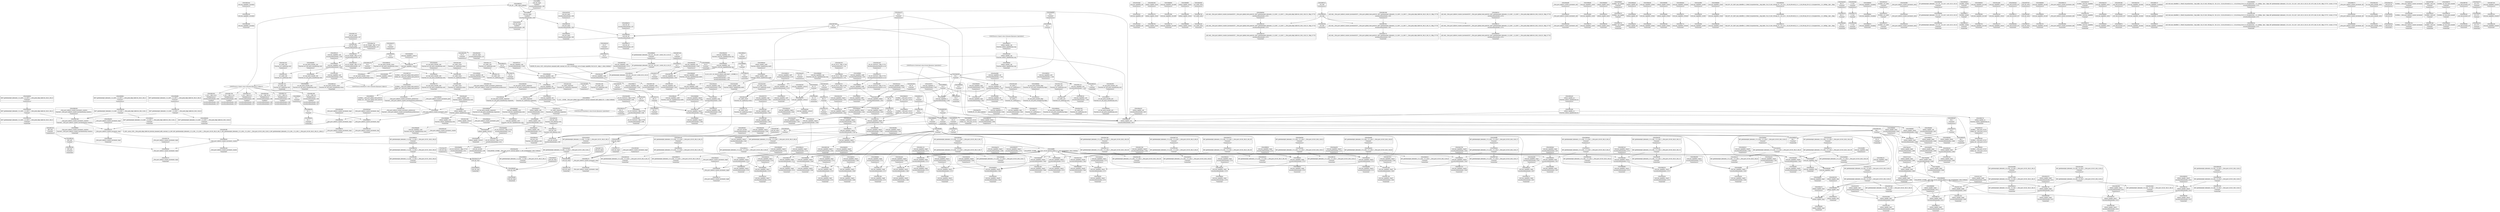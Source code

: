 digraph {
	CE0x59b3460 [shape=record,shape=Mrecord,label="{CE0x59b3460|cred_has_capability:_do.body4|*SummSink*}"]
	CE0x5996530 [shape=record,shape=Mrecord,label="{CE0x5996530|128:_i8*,_:_CRE:_elem_0:default:}"]
	CE0x59de450 [shape=record,shape=Mrecord,label="{CE0x59de450|cred_has_capability:_tmp19|security/selinux/hooks.c,1580|*SummSource*}"]
	CE0x59810b0 [shape=record,shape=Mrecord,label="{CE0x59810b0|cred_has_capability:_tmp8|security/selinux/hooks.c,1575}"]
	CE0x59c92e0 [shape=record,shape=Mrecord,label="{CE0x59c92e0|cred_has_capability:_bb}"]
	CE0x59f5b20 [shape=record,shape=Mrecord,label="{CE0x59f5b20|i32_22|*Constant*|*SummSource*}"]
	CE0x5998790 [shape=record,shape=Mrecord,label="{CE0x5998790|selinux_capable:_if.end|*SummSink*}"]
	"CONST[source:0(mediator),value:2(dynamic)][purpose:{object}]"
	CE0x59a70b0 [shape=record,shape=Mrecord,label="{CE0x59a70b0|cred_has_capability:_do.end6}"]
	CE0x59dcca0 [shape=record,shape=Mrecord,label="{CE0x59dcca0|cred_has_capability:_cmp|security/selinux/hooks.c,1580|*SummSink*}"]
	CE0x59fcbd0 [shape=record,shape=Mrecord,label="{CE0x59fcbd0|__llvm_gcov_indirect_counter_increment:_tmp5|*SummSource*}"]
	CE0x59a2c80 [shape=record,shape=Mrecord,label="{CE0x59a2c80|cred_has_capability:_call3|security/selinux/hooks.c,1573}"]
	CE0x5989660 [shape=record,shape=Mrecord,label="{CE0x5989660|selinux_capable:_return|*SummSink*}"]
	CE0x59daec0 [shape=record,shape=Mrecord,label="{CE0x59daec0|avc_has_perm_noaudit:_tclass|Function::avc_has_perm_noaudit&Arg::tclass::}"]
	CE0x59b57d0 [shape=record,shape=Mrecord,label="{CE0x59b57d0|avc_audit:_entry}"]
	CE0x59b51d0 [shape=record,shape=Mrecord,label="{CE0x59b51d0|cred_has_capability:_type|security/selinux/hooks.c,1562}"]
	CE0x59a5e90 [shape=record,shape=Mrecord,label="{CE0x59a5e90|cred_has_capability:_tmp3|security/selinux/hooks.c,1567|*SummSource*}"]
	CE0x59b58e0 [shape=record,shape=Mrecord,label="{CE0x59b58e0|avc_audit:_entry|*SummSource*}"]
	CE0x59c1450 [shape=record,shape=Mrecord,label="{CE0x59c1450|selinux_capable:_tmp6|security/selinux/hooks.c,2009|*SummSink*}"]
	CE0x59adf50 [shape=record,shape=Mrecord,label="{CE0x59adf50|selinux_capable:_tmp2|security/selinux/hooks.c,2008|*SummSink*}"]
	CE0x59e4440 [shape=record,shape=Mrecord,label="{CE0x59e4440|cred_has_capability:_tmp22|security/selinux/hooks.c,1582|*SummSink*}"]
	CE0x59eb220 [shape=record,shape=Mrecord,label="{CE0x59eb220|cred_has_capability:_retval.0}"]
	CE0x59f6f30 [shape=record,shape=Mrecord,label="{CE0x59f6f30|cred_has_capability:_u|security/selinux/hooks.c,1563}"]
	CE0x598ec20 [shape=record,shape=Mrecord,label="{CE0x598ec20|cred_has_capability:_tmp1|*SummSource*}"]
	CE0x59a7500 [shape=record,shape=Mrecord,label="{CE0x59a7500|i64*_getelementptr_inbounds_(_6_x_i64_,_6_x_i64_*___llvm_gcov_ctr142,_i64_0,_i64_5)|*Constant*|*SummSink*}"]
	CE0x59f8230 [shape=record,shape=Mrecord,label="{CE0x59f8230|i64*_getelementptr_inbounds_(_21_x_i64_,_21_x_i64_*___llvm_gcov_ctr143,_i64_0,_i64_5)|*Constant*|*SummSink*}"]
	CE0x59d36e0 [shape=record,shape=Mrecord,label="{CE0x59d36e0|cred_has_capability:_tmp17|security/selinux/hooks.c,1576}"]
	CE0x5992970 [shape=record,shape=Mrecord,label="{CE0x5992970|cred_has_capability:_tmp24|security/selinux/hooks.c,1582}"]
	CE0x59eab70 [shape=record,shape=Mrecord,label="{CE0x59eab70|cred_has_capability:_tmp32|security/selinux/hooks.c,1586|*SummSource*}"]
	CE0x59f3c20 [shape=record,shape=Mrecord,label="{CE0x59f3c20|cred_has_capability:_call|security/selinux/hooks.c,1558|*SummSource*}"]
	CE0x59a6150 [shape=record,shape=Mrecord,label="{CE0x59a6150|_call_void___llvm_gcov_indirect_counter_increment(i32*___llvm_gcov_global_state_pred145,_i64**_getelementptr_inbounds_(_3_x_i64*_,_3_x_i64*_*___llvm_gcda_edge_table144,_i64_0,_i64_2)),_!dbg_!27732|security/selinux/hooks.c,1570|*SummSink*}"]
	CE0x59f8940 [shape=record,shape=Mrecord,label="{CE0x59f8940|cred_has_capability:_tmp4|security/selinux/hooks.c,1570|*SummSink*}"]
	CE0x5993990 [shape=record,shape=Mrecord,label="{CE0x5993990|cred_has_capability:_tmp2|security/selinux/hooks.c,1567|*SummSink*}"]
	CE0x59b7c40 [shape=record,shape=Mrecord,label="{CE0x59b7c40|__llvm_gcov_indirect_counter_increment:_predecessor|Function::__llvm_gcov_indirect_counter_increment&Arg::predecessor::|*SummSource*}"]
	CE0x59badf0 [shape=record,shape=Mrecord,label="{CE0x59badf0|__llvm_gcov_indirect_counter_increment:_exit|*SummSource*}"]
	CE0x527e0d0 [shape=record,shape=Mrecord,label="{CE0x527e0d0|i64*_getelementptr_inbounds_(_6_x_i64_,_6_x_i64_*___llvm_gcov_ctr142,_i64_0,_i64_3)|*Constant*}"]
	CE0x59aa890 [shape=record,shape=Mrecord,label="{CE0x59aa890|selinux_capable:_call1|security/selinux/hooks.c,2011}"]
	CE0x59e1440 [shape=record,shape=Mrecord,label="{CE0x59e1440|avc_audit:_tsid|Function::avc_audit&Arg::tsid::}"]
	CE0x59c5d30 [shape=record,shape=Mrecord,label="{CE0x59c5d30|i64*_getelementptr_inbounds_(_6_x_i64_,_6_x_i64_*___llvm_gcov_ctr142,_i64_0,_i64_4)|*Constant*|*SummSource*}"]
	CE0x59e17a0 [shape=record,shape=Mrecord,label="{CE0x59e17a0|avc_audit:_tsid|Function::avc_audit&Arg::tsid::|*SummSink*}"]
	CE0x59ae930 [shape=record,shape=Mrecord,label="{CE0x59ae930|i64*_getelementptr_inbounds_(_21_x_i64_,_21_x_i64_*___llvm_gcov_ctr143,_i64_0,_i64_8)|*Constant*}"]
	CE0x59f9480 [shape=record,shape=Mrecord,label="{CE0x59f9480|cred_has_capability:_sw.bb|*SummSource*}"]
	CE0x59b0b50 [shape=record,shape=Mrecord,label="{CE0x59b0b50|cred_sid:_tmp5|security/selinux/hooks.c,196|*SummSink*}"]
	CE0x5981dc0 [shape=record,shape=Mrecord,label="{CE0x5981dc0|selinux_capable:_tmp3|security/selinux/hooks.c,2008|*SummSink*}"]
	CE0x59a5960 [shape=record,shape=Mrecord,label="{CE0x59a5960|cred_has_capability:_ad|security/selinux/hooks.c, 1555|*SummSource*}"]
	CE0x59a7490 [shape=record,shape=Mrecord,label="{CE0x59a7490|selinux_capable:_retval.0|*SummSource*}"]
	CE0x59b6790 [shape=record,shape=Mrecord,label="{CE0x59b6790|i64**_getelementptr_inbounds_(_3_x_i64*_,_3_x_i64*_*___llvm_gcda_edge_table144,_i64_0,_i64_2)|*Constant*|*SummSink*}"]
	CE0x598d910 [shape=record,shape=Mrecord,label="{CE0x598d910|selinux_capable:_cred|Function::selinux_capable&Arg::cred::}"]
	CE0x598dde0 [shape=record,shape=Mrecord,label="{CE0x598dde0|selinux_capable:_entry|*SummSource*}"]
	CE0x5994a70 [shape=record,shape=Mrecord,label="{CE0x5994a70|GLOBAL:_cap_capable|*Constant*}"]
	CE0x59935b0 [shape=record,shape=Mrecord,label="{CE0x59935b0|i64*_getelementptr_inbounds_(_21_x_i64_,_21_x_i64_*___llvm_gcov_ctr143,_i64_0,_i64_4)|*Constant*|*SummSink*}"]
	CE0x59a3610 [shape=record,shape=Mrecord,label="{CE0x59a3610|i64*_getelementptr_inbounds_(_6_x_i64_,_6_x_i64_*___llvm_gcov_ctr142,_i64_0,_i64_3)|*Constant*|*SummSink*}"]
	CE0x5991700 [shape=record,shape=Mrecord,label="{CE0x5991700|selinux_capable:_tmp8|security/selinux/hooks.c,2011}"]
	CE0x59a2dc0 [shape=record,shape=Mrecord,label="{CE0x59a2dc0|cred_has_capability:_tmp7|security/selinux/hooks.c,1574}"]
	CE0x59dfb30 [shape=record,shape=Mrecord,label="{CE0x59dfb30|cred_has_capability:_call8|security/selinux/hooks.c,1581|*SummSink*}"]
	CE0x5997d70 [shape=record,shape=Mrecord,label="{CE0x5997d70|i32_5|*Constant*|*SummSink*}"]
	CE0x5981120 [shape=record,shape=Mrecord,label="{CE0x5981120|cred_has_capability:_tmp8|security/selinux/hooks.c,1575|*SummSource*}"]
	CE0x59da990 [shape=record,shape=Mrecord,label="{CE0x59da990|avc_has_perm_noaudit:_tsid|Function::avc_has_perm_noaudit&Arg::tsid::}"]
	CE0x59e2730 [shape=record,shape=Mrecord,label="{CE0x59e2730|avc_audit:_result|Function::avc_audit&Arg::result::|*SummSink*}"]
	CE0x5988940 [shape=record,shape=Mrecord,label="{CE0x5988940|selinux_capable:_bb}"]
	CE0x59e2600 [shape=record,shape=Mrecord,label="{CE0x59e2600|avc_audit:_result|Function::avc_audit&Arg::result::|*SummSource*}"]
	CE0x59f6e30 [shape=record,shape=Mrecord,label="{CE0x59f6e30|i8_3|*Constant*|*SummSink*}"]
	CE0x59b1790 [shape=record,shape=Mrecord,label="{CE0x59b1790|4:_i32,_:_CRE_12,16_|*MultipleSource*|security/selinux/hooks.c,196|*LoadInst*|security/selinux/hooks.c,196|security/selinux/hooks.c,197}"]
	CE0x59a4990 [shape=record,shape=Mrecord,label="{CE0x59a4990|selinux_capable:_audit|Function::selinux_capable&Arg::audit::|*SummSink*}"]
	CE0x59b6d50 [shape=record,shape=Mrecord,label="{CE0x59b6d50|cred_has_capability:_if.then|*SummSink*}"]
	CE0x5a04b50 [shape=record,shape=Mrecord,label="{CE0x5a04b50|i64*_getelementptr_inbounds_(_2_x_i64_,_2_x_i64_*___llvm_gcov_ctr131,_i64_0,_i64_1)|*Constant*|*SummSource*}"]
	CE0x598a420 [shape=record,shape=Mrecord,label="{CE0x598a420|selinux_capable:_call|security/selinux/hooks.c,2007|*SummSource*}"]
	CE0x599d110 [shape=record,shape=Mrecord,label="{CE0x599d110|cred_sid:_cred|Function::cred_sid&Arg::cred::}"]
	CE0x59ead20 [shape=record,shape=Mrecord,label="{CE0x59ead20|i32_-22|*Constant*|*SummSource*}"]
	CE0x598db20 [shape=record,shape=Mrecord,label="{CE0x598db20|i64_1|*Constant*|*SummSink*}"]
	CE0x599a880 [shape=record,shape=Mrecord,label="{CE0x599a880|selinux_capable:_if.then}"]
	CE0x59dd030 [shape=record,shape=Mrecord,label="{CE0x59dd030|cred_has_capability:_tobool|security/selinux/hooks.c,1582|*SummSink*}"]
	CE0x5984300 [shape=record,shape=Mrecord,label="{CE0x5984300|GLOBAL:___llvm_gcov_ctr142|Global_var:__llvm_gcov_ctr142}"]
	CE0x5a04980 [shape=record,shape=Mrecord,label="{CE0x5a04980|cred_sid:_tmp1|*SummSink*}"]
	CE0x59fc470 [shape=record,shape=Mrecord,label="{CE0x59fc470|__llvm_gcov_indirect_counter_increment:_tmp3|*SummSink*}"]
	CE0x59fd4f0 [shape=record,shape=Mrecord,label="{CE0x59fd4f0|__llvm_gcov_indirect_counter_increment:_pred}"]
	CE0x598b600 [shape=record,shape=Mrecord,label="{CE0x598b600|i64_1|*Constant*|*SummSource*}"]
	CE0x59900a0 [shape=record,shape=Mrecord,label="{CE0x59900a0|i64*_getelementptr_inbounds_(_21_x_i64_,_21_x_i64_*___llvm_gcov_ctr143,_i64_0,_i64_4)|*Constant*|*SummSource*}"]
	CE0x598bd40 [shape=record,shape=Mrecord,label="{CE0x598bd40|cred_has_capability:_audit|Function::cred_has_capability&Arg::audit::|*SummSource*}"]
	CE0x59a8a70 [shape=record,shape=Mrecord,label="{CE0x59a8a70|cred_has_capability:_u|security/selinux/hooks.c,1563|*SummSink*}"]
	CE0x59bcff0 [shape=record,shape=Mrecord,label="{CE0x59bcff0|i64*_getelementptr_inbounds_(_21_x_i64_,_21_x_i64_*___llvm_gcov_ctr143,_i64_0,_i64_11)|*Constant*|*SummSink*}"]
	CE0x59843c0 [shape=record,shape=Mrecord,label="{CE0x59843c0|GLOBAL:___llvm_gcov_ctr142|Global_var:__llvm_gcov_ctr142|*SummSource*}"]
	CE0x59e9770 [shape=record,shape=Mrecord,label="{CE0x59e9770|i64*_getelementptr_inbounds_(_21_x_i64_,_21_x_i64_*___llvm_gcov_ctr143,_i64_0,_i64_19)|*Constant*}"]
	CE0x5994c90 [shape=record,shape=Mrecord,label="{CE0x5994c90|cred_has_capability:_audit|Function::cred_has_capability&Arg::audit::}"]
	CE0x5a00770 [shape=record,shape=Mrecord,label="{CE0x5a00770|cred_has_capability:_do.end6|*SummSink*}"]
	CE0x59f9cb0 [shape=record,shape=Mrecord,label="{CE0x59f9cb0|i8*_getelementptr_inbounds_(_40_x_i8_,_40_x_i8_*_.str49,_i32_0,_i32_0)|*Constant*|*SummSink*}"]
	CE0x5991f20 [shape=record,shape=Mrecord,label="{CE0x5991f20|selinux_capable:_tmp11|security/selinux/hooks.c,2012}"]
	CE0x5996fd0 [shape=record,shape=Mrecord,label="{CE0x5996fd0|i8*_getelementptr_inbounds_(_40_x_i8_,_40_x_i8_*_.str49,_i32_0,_i32_0)|*Constant*}"]
	CE0x59e8370 [shape=record,shape=Mrecord,label="{CE0x59e8370|i64*_getelementptr_inbounds_(_21_x_i64_,_21_x_i64_*___llvm_gcov_ctr143,_i64_0,_i64_18)|*Constant*|*SummSource*}"]
	CE0x59eb290 [shape=record,shape=Mrecord,label="{CE0x59eb290|cred_has_capability:_retval.0|*SummSource*}"]
	CE0x59956a0 [shape=record,shape=Mrecord,label="{CE0x59956a0|cred_has_capability:_if.then9|*SummSource*}"]
	CE0x59de950 [shape=record,shape=Mrecord,label="{CE0x59de950|cred_has_capability:_tmp20|security/selinux/hooks.c,1580|*SummSource*}"]
	CE0x59b6500 [shape=record,shape=Mrecord,label="{CE0x59b6500|i64**_getelementptr_inbounds_(_3_x_i64*_,_3_x_i64*_*___llvm_gcda_edge_table144,_i64_0,_i64_2)|*Constant*}"]
	CE0x59fc390 [shape=record,shape=Mrecord,label="{CE0x59fc390|i64*_null|*Constant*|*SummSink*}"]
	CE0x59e20f0 [shape=record,shape=Mrecord,label="{CE0x59e20f0|avc_audit:_avd|Function::avc_audit&Arg::avd::}"]
	CE0x59d3b20 [shape=record,shape=Mrecord,label="{CE0x59d3b20|cred_has_capability:_tmp17|security/selinux/hooks.c,1576|*SummSource*}"]
	CE0x59a6f40 [shape=record,shape=Mrecord,label="{CE0x59a6f40|_ret_i32_%retval.0,_!dbg_!27725|security/selinux/hooks.c,2012|*SummSink*}"]
	CE0x59ac460 [shape=record,shape=Mrecord,label="{CE0x59ac460|cred_has_capability:_call|security/selinux/hooks.c,1558|*SummSink*}"]
	CE0x59ec110 [shape=record,shape=Mrecord,label="{CE0x59ec110|i64*_getelementptr_inbounds_(_21_x_i64_,_21_x_i64_*___llvm_gcov_ctr143,_i64_0,_i64_20)|*Constant*}"]
	CE0x59d1a70 [shape=record,shape=Mrecord,label="{CE0x59d1a70|__llvm_gcov_indirect_counter_increment:_tmp2}"]
	CE0x59ea3c0 [shape=record,shape=Mrecord,label="{CE0x59ea3c0|cred_has_capability:_tmp31|security/selinux/hooks.c,1585|*SummSource*}"]
	CE0x59f5d50 [shape=record,shape=Mrecord,label="{CE0x59f5d50|cred_sid:_security|security/selinux/hooks.c,196|*SummSource*}"]
	CE0x59b6c90 [shape=record,shape=Mrecord,label="{CE0x59b6c90|cred_has_capability:_if.then|*SummSource*}"]
	CE0x59aed90 [shape=record,shape=Mrecord,label="{CE0x59aed90|cred_has_capability:_tmp10|security/selinux/hooks.c,1575|*SummSink*}"]
	CE0x59fa350 [shape=record,shape=Mrecord,label="{CE0x59fa350|cred_has_capability:_sw.bb2}"]
	CE0x598a6e0 [shape=record,shape=Mrecord,label="{CE0x598a6e0|selinux_capable:_audit|Function::selinux_capable&Arg::audit::}"]
	CE0x59b35a0 [shape=record,shape=Mrecord,label="{CE0x59b35a0|_ret_i32_%tmp6,_!dbg_!27716|security/selinux/hooks.c,197|*SummSink*}"]
	CE0x5996690 [shape=record,shape=Mrecord,label="{CE0x5996690|cred_has_capability:_if.end|*SummSource*}"]
	CE0x59b4e50 [shape=record,shape=Mrecord,label="{CE0x59b4e50|cred_has_capability:_shl|security/selinux/hooks.c,1559|*SummSink*}"]
	CE0x59a5df0 [shape=record,shape=Mrecord,label="{CE0x59a5df0|_ret_i32_%retval.0,_!dbg_!27765|security/selinux/hooks.c,1586|*SummSink*}"]
	CE0x5994f50 [shape=record,shape=Mrecord,label="{CE0x5994f50|cred_has_capability:_type|security/selinux/hooks.c,1562|*SummSource*}"]
	CE0x59ecf80 [shape=record,shape=Mrecord,label="{CE0x59ecf80|i64*_getelementptr_inbounds_(_2_x_i64_,_2_x_i64_*___llvm_gcov_ctr131,_i64_0,_i64_0)|*Constant*|*SummSink*}"]
	CE0x5988e90 [shape=record,shape=Mrecord,label="{CE0x5988e90|selinux_capable:_tmp1}"]
	CE0x59c25f0 [shape=record,shape=Mrecord,label="{CE0x59c25f0|selinux_capable:_tmp7|security/selinux/hooks.c,2009|*SummSink*}"]
	CE0x59be660 [shape=record,shape=Mrecord,label="{CE0x59be660|void_(i8*,_i32,_i64)*_asm_sideeffect_1:_09ud2_0A.pushsection___bug_table,_22a_22_0A2:_09.long_1b_-_2b,_$_0:c_-_2b_0A_09.word_$_1:c_,_0_0A_09.org_2b+$_2:c_0A.popsection_,_i,i,i,_dirflag_,_fpsr_,_flags_}"]
	CE0x59ae6e0 [shape=record,shape=Mrecord,label="{CE0x59ae6e0|i64_12|*Constant*|*SummSink*}"]
	CE0x59df4d0 [shape=record,shape=Mrecord,label="{CE0x59df4d0|cred_has_capability:_tmp21|security/selinux/hooks.c,1580|*SummSink*}"]
	CE0x59bc860 [shape=record,shape=Mrecord,label="{CE0x59bc860|i1_true|*Constant*|*SummSink*}"]
	CE0x598f050 [shape=record,shape=Mrecord,label="{CE0x598f050|cred_has_capability:_avd|security/selinux/hooks.c, 1556|*SummSource*}"]
	CE0x5996870 [shape=record,shape=Mrecord,label="{CE0x5996870|cred_has_capability:_sw.epilog|*SummSink*}"]
	CE0x59ec3d0 [shape=record,shape=Mrecord,label="{CE0x59ec3d0|cred_has_capability:_tmp32|security/selinux/hooks.c,1586|*SummSink*}"]
	CE0x59bafc0 [shape=record,shape=Mrecord,label="{CE0x59bafc0|__llvm_gcov_indirect_counter_increment:_tmp6|*SummSource*}"]
	CE0x59b5670 [shape=record,shape=Mrecord,label="{CE0x59b5670|GLOBAL:_avc_audit|*Constant*|*SummSink*}"]
	CE0x59fc640 [shape=record,shape=Mrecord,label="{CE0x59fc640|__llvm_gcov_indirect_counter_increment:_tmp3}"]
	CE0x59a3ea0 [shape=record,shape=Mrecord,label="{CE0x59a3ea0|__llvm_gcov_indirect_counter_increment:_entry}"]
	CE0x59e2b70 [shape=record,shape=Mrecord,label="{CE0x59e2b70|avc_audit:_a|Function::avc_audit&Arg::a::|*SummSink*}"]
	CE0x5a03fd0 [shape=record,shape=Mrecord,label="{CE0x5a03fd0|cred_has_capability:_sw.bb2|*SummSink*}"]
	CE0x59f7b70 [shape=record,shape=Mrecord,label="{CE0x59f7b70|cred_has_capability:_and|security/selinux/hooks.c,1559|*SummSource*}"]
	CE0x5982350 [shape=record,shape=Mrecord,label="{CE0x5982350|i64_1|*Constant*}"]
	CE0x59ebeb0 [shape=record,shape=Mrecord,label="{CE0x59ebeb0|cred_has_capability:_tmp32|security/selinux/hooks.c,1586}"]
	CE0x59eb360 [shape=record,shape=Mrecord,label="{CE0x59eb360|cred_has_capability:_retval.0|*SummSink*}"]
	CE0x5999080 [shape=record,shape=Mrecord,label="{CE0x5999080|i8*_getelementptr_inbounds_(_25_x_i8_,_25_x_i8_*_.str3,_i32_0,_i32_0)|*Constant*}"]
	CE0x599b820 [shape=record,shape=Mrecord,label="{CE0x599b820|i64*_getelementptr_inbounds_(_2_x_i64_,_2_x_i64_*___llvm_gcov_ctr131,_i64_0,_i64_0)|*Constant*|*SummSource*}"]
	CE0x59e8420 [shape=record,shape=Mrecord,label="{CE0x59e8420|i64*_getelementptr_inbounds_(_21_x_i64_,_21_x_i64_*___llvm_gcov_ctr143,_i64_0,_i64_18)|*Constant*|*SummSink*}"]
	CE0x5988890 [shape=record,shape=Mrecord,label="{CE0x5988890|selinux_capable:_tobool|security/selinux/hooks.c,2008}"]
	CE0x59bc6b0 [shape=record,shape=Mrecord,label="{CE0x59bc6b0|i1_true|*Constant*|*SummSource*}"]
	CE0x59e7110 [shape=record,shape=Mrecord,label="{CE0x59e7110|cred_has_capability:_tmp26|security/selinux/hooks.c,1583|*SummSink*}"]
	CE0x59f9f70 [shape=record,shape=Mrecord,label="{CE0x59f9f70|GLOBAL:_printk|*Constant*}"]
	CE0x5985d10 [shape=record,shape=Mrecord,label="{CE0x5985d10|selinux_capable:_entry}"]
	CE0x5991e10 [shape=record,shape=Mrecord,label="{CE0x5991e10|_ret_i32_%retval.0,_!dbg_!27725|security/selinux/hooks.c,2012}"]
	CE0x598fec0 [shape=record,shape=Mrecord,label="{CE0x598fec0|i64**_getelementptr_inbounds_(_3_x_i64*_,_3_x_i64*_*___llvm_gcda_edge_table144,_i64_0,_i64_1)|*Constant*|*SummSink*}"]
	CE0x59b5a40 [shape=record,shape=Mrecord,label="{CE0x59b5a40|avc_audit:_entry|*SummSink*}"]
	CE0x59dc510 [shape=record,shape=Mrecord,label="{CE0x59dc510|_ret_i32_%rc.0,_!dbg_!27793|security/selinux/avc.c,744|*SummSink*}"]
	CE0x5990620 [shape=record,shape=Mrecord,label="{CE0x5990620|cred_has_capability:_do.cond|*SummSource*}"]
	CE0x59dc320 [shape=record,shape=Mrecord,label="{CE0x59dc320|_ret_i32_%rc.0,_!dbg_!27793|security/selinux/avc.c,744|*SummSource*}"]
	CE0x59895b0 [shape=record,shape=Mrecord,label="{CE0x59895b0|selinux_capable:_tobool|security/selinux/hooks.c,2008|*SummSink*}"]
	CE0x59ca570 [shape=record,shape=Mrecord,label="{CE0x59ca570|cred_has_capability:_return|*SummSink*}"]
	CE0x59d3350 [shape=record,shape=Mrecord,label="{CE0x59d3350|cred_has_capability:_tmp16|security/selinux/hooks.c,1576|*SummSink*}"]
	CE0x59f4bd0 [shape=record,shape=Mrecord,label="{CE0x59f4bd0|GLOBAL:_printk|*Constant*|*SummSource*}"]
	CE0x59a4210 [shape=record,shape=Mrecord,label="{CE0x59a4210|cred_sid:_tmp}"]
	CE0x5992a80 [shape=record,shape=Mrecord,label="{CE0x5992a80|cred_has_capability:_tmp24|security/selinux/hooks.c,1582|*SummSource*}"]
	CE0x59ae5c0 [shape=record,shape=Mrecord,label="{CE0x59ae5c0|i64_12|*Constant*}"]
	CE0x59e2e40 [shape=record,shape=Mrecord,label="{CE0x59e2e40|_ret_i32_%retval.0,_!dbg_!27732|security/selinux/include/avc.h,142|*SummSource*}"]
	CE0x76aec40 [shape=record,shape=Mrecord,label="{CE0x76aec40|selinux_capable:_tmp4|security/selinux/hooks.c,2008|*SummSource*}"]
	CE0x5992bf0 [shape=record,shape=Mrecord,label="{CE0x5992bf0|cred_has_capability:_tmp24|security/selinux/hooks.c,1582|*SummSink*}"]
	CE0x59eb5b0 [shape=record,shape=Mrecord,label="{CE0x59eb5b0|_call_void_mcount()_#3|*SummSink*}"]
	CE0x59a3fb0 [shape=record,shape=Mrecord,label="{CE0x59a3fb0|__llvm_gcov_indirect_counter_increment:_entry|*SummSource*}"]
	CE0x59a9250 [shape=record,shape=Mrecord,label="{CE0x59a9250|cred_has_capability:_cred|Function::cred_has_capability&Arg::cred::}"]
	CE0x5996750 [shape=record,shape=Mrecord,label="{CE0x5996750|GLOBAL:_cap_capable|*Constant*|*SummSink*}"]
	CE0x59b7e80 [shape=record,shape=Mrecord,label="{CE0x59b7e80|__llvm_gcov_indirect_counter_increment:_counters|Function::__llvm_gcov_indirect_counter_increment&Arg::counters::}"]
	CE0x59e8010 [shape=record,shape=Mrecord,label="{CE0x59e8010|i64*_getelementptr_inbounds_(_21_x_i64_,_21_x_i64_*___llvm_gcov_ctr143,_i64_0,_i64_18)|*Constant*}"]
	CE0x59f6400 [shape=record,shape=Mrecord,label="{CE0x59f6400|cred_has_capability:_call|security/selinux/hooks.c,1558}"]
	CE0x76aebd0 [shape=record,shape=Mrecord,label="{CE0x76aebd0|selinux_capable:_tmp4|security/selinux/hooks.c,2008|*SummSink*}"]
	CE0x5989200 [shape=record,shape=Mrecord,label="{CE0x5989200|selinux_capable:_entry|*SummSink*}"]
	CE0x6d62950 [shape=record,shape=Mrecord,label="{CE0x6d62950|i64_0|*Constant*}"]
	CE0x599e2b0 [shape=record,shape=Mrecord,label="{CE0x599e2b0|i8*_getelementptr_inbounds_(_25_x_i8_,_25_x_i8_*_.str3,_i32_0,_i32_0)|*Constant*|*SummSink*}"]
	CE0x59f7d20 [shape=record,shape=Mrecord,label="{CE0x59f7d20|cred_sid:_entry|*SummSource*}"]
	CE0x5981710 [shape=record,shape=Mrecord,label="{CE0x5981710|cred_has_capability:_tmp9|security/selinux/hooks.c,1575}"]
	CE0x598b6b0 [shape=record,shape=Mrecord,label="{CE0x598b6b0|selinux_capable:_cred|Function::selinux_capable&Arg::cred::|*SummSink*}"]
	CE0x59ec760 [shape=record,shape=Mrecord,label="{CE0x59ec760|cred_has_capability:_tmp33|security/selinux/hooks.c,1586}"]
	CE0x5a044d0 [shape=record,shape=Mrecord,label="{CE0x5a044d0|cred_sid:_tmp3}"]
	CE0x59d1ae0 [shape=record,shape=Mrecord,label="{CE0x59d1ae0|__llvm_gcov_indirect_counter_increment:_counter|*SummSource*}"]
	CE0x59b8830 [shape=record,shape=Mrecord,label="{CE0x59b8830|cred_has_capability:_do.end}"]
	CE0x59976b0 [shape=record,shape=Mrecord,label="{CE0x59976b0|cred_sid:_tmp2}"]
	CE0x59b0e70 [shape=record,shape=Mrecord,label="{CE0x59b0e70|cred_sid:_sid|security/selinux/hooks.c,197|*SummSink*}"]
	CE0x5990fe0 [shape=record,shape=Mrecord,label="{CE0x5990fe0|i64**_getelementptr_inbounds_(_3_x_i64*_,_3_x_i64*_*___llvm_gcda_edge_table144,_i64_0,_i64_1)|*Constant*|*SummSource*}"]
	CE0x59fdbe0 [shape=record,shape=Mrecord,label="{CE0x59fdbe0|cred_has_capability:_type|security/selinux/hooks.c,1562|*SummSink*}"]
	CE0x59bace0 [shape=record,shape=Mrecord,label="{CE0x59bace0|__llvm_gcov_indirect_counter_increment:_exit}"]
	CE0x59b28b0 [shape=record,shape=Mrecord,label="{CE0x59b28b0|__llvm_gcov_indirect_counter_increment:_bb4|*SummSink*}"]
	CE0x59901c0 [shape=record,shape=Mrecord,label="{CE0x59901c0|_ret_void|*SummSource*}"]
	CE0x59def60 [shape=record,shape=Mrecord,label="{CE0x59def60|cred_has_capability:_tmp20|security/selinux/hooks.c,1580|*SummSink*}"]
	CE0x5995f70 [shape=record,shape=Mrecord,label="{CE0x5995f70|cred_has_capability:_if.then9}"]
	CE0x59da720 [shape=record,shape=Mrecord,label="{CE0x59da720|avc_has_perm_noaudit:_ssid|Function::avc_has_perm_noaudit&Arg::ssid::|*SummSink*}"]
	CE0x599d180 [shape=record,shape=Mrecord,label="{CE0x599d180|cred_sid:_cred|Function::cred_sid&Arg::cred::|*SummSource*}"]
	CE0x5997970 [shape=record,shape=Mrecord,label="{CE0x5997970|cred_has_capability:_cap1|security/selinux/hooks.c,1563|*SummSource*}"]
	CE0x59f8110 [shape=record,shape=Mrecord,label="{CE0x59f8110|_call_void_mcount()_#3}"]
	CE0x5991870 [shape=record,shape=Mrecord,label="{CE0x5991870|selinux_capable:_tmp8|security/selinux/hooks.c,2011|*SummSource*}"]
	CE0x5990730 [shape=record,shape=Mrecord,label="{CE0x5990730|cred_has_capability:_do.cond|*SummSink*}"]
	CE0x59b4240 [shape=record,shape=Mrecord,label="{CE0x59b4240|cred_has_capability:_if.then}"]
	CE0x5981560 [shape=record,shape=Mrecord,label="{CE0x5981560|cred_has_capability:_tmp9|security/selinux/hooks.c,1575|*SummSink*}"]
	CE0x59d2c40 [shape=record,shape=Mrecord,label="{CE0x59d2c40|cred_has_capability:_tmp16|security/selinux/hooks.c,1576}"]
	CE0x5a04f70 [shape=record,shape=Mrecord,label="{CE0x5a04f70|cred_has_capability:_u|security/selinux/hooks.c,1563|*SummSource*}"]
	CE0x59a6040 [shape=record,shape=Mrecord,label="{CE0x59a6040|_call_void___llvm_gcov_indirect_counter_increment(i32*___llvm_gcov_global_state_pred145,_i64**_getelementptr_inbounds_(_3_x_i64*_,_3_x_i64*_*___llvm_gcda_edge_table144,_i64_0,_i64_2)),_!dbg_!27732|security/selinux/hooks.c,1570|*SummSource*}"]
	CE0x59aa970 [shape=record,shape=Mrecord,label="{CE0x59aa970|selinux_capable:_call1|security/selinux/hooks.c,2011|*SummSource*}"]
	CE0x5a00040 [shape=record,shape=Mrecord,label="{CE0x5a00040|cred_sid:_tmp4|*LoadInst*|security/selinux/hooks.c,196|*SummSink*}"]
	CE0x59affd0 [shape=record,shape=Mrecord,label="{CE0x59affd0|cred_has_capability:_tmp|*SummSource*}"]
	CE0x59a9070 [shape=record,shape=Mrecord,label="{CE0x59a9070|GLOBAL:_cred_has_capability|*Constant*|*SummSink*}"]
	CE0x59885d0 [shape=record,shape=Mrecord,label="{CE0x59885d0|i64_2|*Constant*|*SummSink*}"]
	CE0x59f3ed0 [shape=record,shape=Mrecord,label="{CE0x59f3ed0|i64_1|*Constant*}"]
	CE0x599b410 [shape=record,shape=Mrecord,label="{CE0x599b410|cred_has_capability:_tmp6|security/selinux/hooks.c,1574|*SummSource*}"]
	CE0x59fc700 [shape=record,shape=Mrecord,label="{CE0x59fc700|__llvm_gcov_indirect_counter_increment:_tmp3|*SummSource*}"]
	CE0x5994b40 [shape=record,shape=Mrecord,label="{CE0x5994b40|cred_has_capability:_entry|*SummSink*}"]
	CE0x59ffde0 [shape=record,shape=Mrecord,label="{CE0x59ffde0|cred_sid:_tmp4|*LoadInst*|security/selinux/hooks.c,196}"]
	CE0x59e4210 [shape=record,shape=Mrecord,label="{CE0x59e4210|cred_has_capability:_tmp22|security/selinux/hooks.c,1582}"]
	CE0x59bcbb0 [shape=record,shape=Mrecord,label="{CE0x59bcbb0|cred_has_capability:_tmp14|security/selinux/hooks.c,1575}"]
	CE0x59a85f0 [shape=record,shape=Mrecord,label="{CE0x59a85f0|__llvm_gcov_indirect_counter_increment:_predecessor|Function::__llvm_gcov_indirect_counter_increment&Arg::predecessor::}"]
	CE0x599b000 [shape=record,shape=Mrecord,label="{CE0x599b000|i64**_getelementptr_inbounds_(_3_x_i64*_,_3_x_i64*_*___llvm_gcda_edge_table144,_i64_0,_i64_0)|*Constant*|*SummSink*}"]
	CE0x59fd840 [shape=record,shape=Mrecord,label="{CE0x59fd840|i32_-1|*Constant*|*SummSink*}"]
	CE0x59f8ba0 [shape=record,shape=Mrecord,label="{CE0x59f8ba0|cred_has_capability:_tmp5|security/selinux/hooks.c,1570|*SummSink*}"]
	CE0x59b1410 [shape=record,shape=Mrecord,label="{CE0x59b1410|4:_i32,_:_CRE_8,12_|*MultipleSource*|security/selinux/hooks.c,196|*LoadInst*|security/selinux/hooks.c,196|security/selinux/hooks.c,197}"]
	CE0x5990580 [shape=record,shape=Mrecord,label="{CE0x5990580|cred_has_capability:_do.cond}"]
	CE0x5996800 [shape=record,shape=Mrecord,label="{CE0x5996800|cred_has_capability:_sw.epilog|*SummSource*}"]
	CE0x59a9ab0 [shape=record,shape=Mrecord,label="{CE0x59a9ab0|cred_has_capability:_tmp1|*SummSink*}"]
	CE0x59fa3c0 [shape=record,shape=Mrecord,label="{CE0x59fa3c0|i64*_getelementptr_inbounds_(_21_x_i64_,_21_x_i64_*___llvm_gcov_ctr143,_i64_0,_i64_0)|*Constant*|*SummSink*}"]
	CE0x59912f0 [shape=record,shape=Mrecord,label="{CE0x59912f0|cred_has_capability:_shr|security/selinux/hooks.c,1565|*SummSink*}"]
	CE0x59bccf0 [shape=record,shape=Mrecord,label="{CE0x59bccf0|i64*_getelementptr_inbounds_(_21_x_i64_,_21_x_i64_*___llvm_gcov_ctr143,_i64_0,_i64_11)|*Constant*}"]
	CE0x59d1a00 [shape=record,shape=Mrecord,label="{CE0x59d1a00|__llvm_gcov_indirect_counter_increment:_counter|*SummSink*}"]
	CE0x59ba010 [shape=record,shape=Mrecord,label="{CE0x59ba010|i32_31|*Constant*}"]
	CE0x59b1d80 [shape=record,shape=Mrecord,label="{CE0x59b1d80|cred_sid:_tmp6|security/selinux/hooks.c,197}"]
	CE0x59d2660 [shape=record,shape=Mrecord,label="{CE0x59d2660|i64*_getelementptr_inbounds_(_21_x_i64_,_21_x_i64_*___llvm_gcov_ctr143,_i64_0,_i64_9)|*Constant*}"]
	CE0x59a9000 [shape=record,shape=Mrecord,label="{CE0x59a9000|cred_has_capability:_entry}"]
	CE0x59d27a0 [shape=record,shape=Mrecord,label="{CE0x59d27a0|i64*_getelementptr_inbounds_(_21_x_i64_,_21_x_i64_*___llvm_gcov_ctr143,_i64_0,_i64_9)|*Constant*|*SummSource*}"]
	CE0x59824b0 [shape=record,shape=Mrecord,label="{CE0x59824b0|_call_void_mcount()_#3|*SummSource*}"]
	CE0x59d3230 [shape=record,shape=Mrecord,label="{CE0x59d3230|i64*_getelementptr_inbounds_(_21_x_i64_,_21_x_i64_*___llvm_gcov_ctr143,_i64_0,_i64_12)|*Constant*|*SummSource*}"]
	CE0x59c13e0 [shape=record,shape=Mrecord,label="{CE0x59c13e0|selinux_capable:_tmp6|security/selinux/hooks.c,2009}"]
	CE0x5997800 [shape=record,shape=Mrecord,label="{CE0x5997800|i32_0|*Constant*}"]
	CE0x598b4a0 [shape=record,shape=Mrecord,label="{CE0x598b4a0|selinux_capable:_bb|*SummSource*}"]
	CE0x59acaf0 [shape=record,shape=Mrecord,label="{CE0x59acaf0|selinux_capable:_cred|Function::selinux_capable&Arg::cred::|*SummSource*}"]
	CE0x59b8260 [shape=record,shape=Mrecord,label="{CE0x59b8260|i64**_getelementptr_inbounds_(_3_x_i64*_,_3_x_i64*_*___llvm_gcda_edge_table144,_i64_0,_i64_1)|*Constant*}"]
	CE0x59d4850 [shape=record,shape=Mrecord,label="{CE0x59d4850|cred_has_capability:_sclass.0|*SummSource*}"]
	CE0x59989c0 [shape=record,shape=Mrecord,label="{CE0x59989c0|i64*_getelementptr_inbounds_(_2_x_i64_,_2_x_i64_*___llvm_gcov_ctr131,_i64_0,_i64_1)|*Constant*|*SummSink*}"]
	CE0x59b2140 [shape=record,shape=Mrecord,label="{CE0x59b2140|cred_sid:_tmp6|security/selinux/hooks.c,197|*SummSource*}"]
	CE0x59ad7f0 [shape=record,shape=Mrecord,label="{CE0x59ad7f0|VOIDTB_TE:_CE:_elem_0:default:}"]
	CE0x59afda0 [shape=record,shape=Mrecord,label="{CE0x59afda0|i64*_getelementptr_inbounds_(_21_x_i64_,_21_x_i64_*___llvm_gcov_ctr143,_i64_0,_i64_0)|*Constant*|*SummSource*}"]
	CE0x59c3970 [shape=record,shape=Mrecord,label="{CE0x59c3970|selinux_capable:_tmp7|security/selinux/hooks.c,2009|*SummSource*}"]
	CE0x59d2430 [shape=record,shape=Mrecord,label="{CE0x59d2430|cred_has_capability:_do.body|*SummSink*}"]
	CE0x59f6b90 [shape=record,shape=Mrecord,label="{CE0x59f6b90|i8_3|*Constant*}"]
	CE0x59c93d0 [shape=record,shape=Mrecord,label="{CE0x59c93d0|cred_has_capability:_bb|*SummSource*}"]
	CE0x59de840 [shape=record,shape=Mrecord,label="{CE0x59de840|cred_has_capability:_tmp20|security/selinux/hooks.c,1580}"]
	CE0x598dbd0 [shape=record,shape=Mrecord,label="{CE0x598dbd0|selinux_capable:_tmp2|security/selinux/hooks.c,2008|*SummSource*}"]
	CE0x5996110 [shape=record,shape=Mrecord,label="{CE0x5996110|selinux_capable:_tmp9|security/selinux/hooks.c,2011|*SummSink*}"]
	CE0x59b97f0 [shape=record,shape=Mrecord,label="{CE0x59b97f0|i32_31|*Constant*|*SummSink*}"]
	CE0x59f6040 [shape=record,shape=Mrecord,label="{CE0x59f6040|cred_has_capability:_sw.default}"]
	CE0x5999230 [shape=record,shape=Mrecord,label="{CE0x5999230|_call_void_asm_sideeffect_1:_09ud2_0A.pushsection___bug_table,_22a_22_0A2:_09.long_1b_-_2b,_$_0:c_-_2b_0A_09.word_$_1:c_,_0_0A_09.org_2b+$_2:c_0A.popsection_,_i,i,i,_dirflag_,_fpsr_,_flags_(i8*_getelementptr_inbounds_(_25_x_i8_,_25_x_i8_*_.str3,_i32_0,_i32_0),_i32_1575,_i64_12)_#3,_!dbg_!27737,_!srcloc_!27740|security/selinux/hooks.c,1575|*SummSink*}"]
	CE0x59fdb70 [shape=record,shape=Mrecord,label="{CE0x59fdb70|cred_has_capability:_and|security/selinux/hooks.c,1559|*SummSink*}"]
	CE0x59f50b0 [shape=record,shape=Mrecord,label="{CE0x59f50b0|i64*_getelementptr_inbounds_(_21_x_i64_,_21_x_i64_*___llvm_gcov_ctr143,_i64_0,_i64_7)|*Constant*|*SummSource*}"]
	CE0x59d2350 [shape=record,shape=Mrecord,label="{CE0x59d2350|cred_has_capability:_do.body|*SummSource*}"]
	CE0x59d3f30 [shape=record,shape=Mrecord,label="{CE0x59d3f30|i16_4|*Constant*}"]
	CE0x59fd560 [shape=record,shape=Mrecord,label="{CE0x59fd560|__llvm_gcov_indirect_counter_increment:_pred|*SummSource*}"]
	CE0x59b9c70 [shape=record,shape=Mrecord,label="{CE0x59b9c70|__llvm_gcov_indirect_counter_increment:_bb|*SummSource*}"]
	CE0x5998290 [shape=record,shape=Mrecord,label="{CE0x5998290|selinux_capable:_tmp10|security/selinux/hooks.c,2012|*SummSink*}"]
	CE0x59b1f60 [shape=record,shape=Mrecord,label="{CE0x59b1f60|__llvm_gcov_indirect_counter_increment:_bb4}"]
	CE0x5982400 [shape=record,shape=Mrecord,label="{CE0x5982400|selinux_capable:_if.end|*SummSource*}"]
	CE0x5993160 [shape=record,shape=Mrecord,label="{CE0x5993160|cred_has_capability:_tmp25|security/selinux/hooks.c,1582|*SummSink*}"]
	CE0x5981920 [shape=record,shape=Mrecord,label="{CE0x5981920|selinux_capable:_tmp|*SummSource*}"]
	CE0x59da160 [shape=record,shape=Mrecord,label="{CE0x59da160|avc_has_perm_noaudit:_entry|*SummSource*}"]
	CE0x5989df0 [shape=record,shape=Mrecord,label="{CE0x5989df0|selinux_capable:_return|*SummSource*}"]
	CE0x59f8630 [shape=record,shape=Mrecord,label="{CE0x59f8630|cred_has_capability:_tmp4|security/selinux/hooks.c,1570|*SummSource*}"]
	CE0x59d5370 [shape=record,shape=Mrecord,label="{CE0x59d5370|cred_has_capability:_tmp13|security/selinux/hooks.c,1575}"]
	CE0x59fdc50 [shape=record,shape=Mrecord,label="{CE0x59fdc50|cred_has_capability:_shl|security/selinux/hooks.c,1559}"]
	CE0x5981b00 [shape=record,shape=Mrecord,label="{CE0x5981b00|selinux_capable:_cap|Function::selinux_capable&Arg::cap::}"]
	CE0x527e140 [shape=record,shape=Mrecord,label="{CE0x527e140|selinux_capable:_tmp5|security/selinux/hooks.c,2008|*SummSource*}"]
	CE0x59a6650 [shape=record,shape=Mrecord,label="{CE0x59a6650|i64**_getelementptr_inbounds_(_3_x_i64*_,_3_x_i64*_*___llvm_gcda_edge_table144,_i64_0,_i64_2)|*Constant*|*SummSource*}"]
	CE0x59ed130 [shape=record,shape=Mrecord,label="{CE0x59ed130|cred_sid:_bb|*SummSource*}"]
	CE0x59e1da0 [shape=record,shape=Mrecord,label="{CE0x59e1da0|avc_audit:_requested|Function::avc_audit&Arg::requested::|*SummSource*}"]
	CE0x59a9d30 [shape=record,shape=Mrecord,label="{CE0x59a9d30|i32_1|*Constant*|*SummSource*}"]
	CE0x59b26e0 [shape=record,shape=Mrecord,label="{CE0x59b26e0|cred_sid:_tmp6|security/selinux/hooks.c,197|*SummSink*}"]
	CE0x598b1e0 [shape=record,shape=Mrecord,label="{CE0x598b1e0|selinux_capable:_call|security/selinux/hooks.c,2007}"]
	CE0x59a2c10 [shape=record,shape=Mrecord,label="{CE0x59a2c10|cred_has_capability:_tmp7|security/selinux/hooks.c,1574|*SummSink*}"]
	CE0x5998050 [shape=record,shape=Mrecord,label="{CE0x5998050|selinux_capable:_tmp10|security/selinux/hooks.c,2012|*SummSource*}"]
	CE0x59d4570 [shape=record,shape=Mrecord,label="{CE0x59d4570|i16_47|*Constant*}"]
	CE0x7900930 [shape=record,shape=Mrecord,label="{CE0x7900930|GLOBAL:___llvm_gcov_ctr142|Global_var:__llvm_gcov_ctr142|*SummSink*}"]
	CE0x59e12d0 [shape=record,shape=Mrecord,label="{CE0x59e12d0|avc_audit:_ssid|Function::avc_audit&Arg::ssid::|*SummSink*}"]
	CE0x59a39f0 [shape=record,shape=Mrecord,label="{CE0x59a39f0|GLOBAL:___llvm_gcov_indirect_counter_increment|*Constant*}"]
	CE0x598dfc0 [shape=record,shape=Mrecord,label="{CE0x598dfc0|_ret_i32_%retval.0,_!dbg_!27765|security/selinux/hooks.c,1586}"]
	CE0x59d4780 [shape=record,shape=Mrecord,label="{CE0x59d4780|cred_has_capability:_sclass.0}"]
	CE0x5996910 [shape=record,shape=Mrecord,label="{CE0x5996910|selinux_capable:_tmp3|security/selinux/hooks.c,2008|*SummSource*}"]
	CE0x599b5c0 [shape=record,shape=Mrecord,label="{CE0x599b5c0|i64*_getelementptr_inbounds_(_21_x_i64_,_21_x_i64_*___llvm_gcov_ctr143,_i64_0,_i64_6)|*Constant*}"]
	CE0x59ad620 [shape=record,shape=Mrecord,label="{CE0x59ad620|selinux_capable:_retval.0|*SummSink*}"]
	CE0x59d32e0 [shape=record,shape=Mrecord,label="{CE0x59d32e0|i64*_getelementptr_inbounds_(_21_x_i64_,_21_x_i64_*___llvm_gcov_ctr143,_i64_0,_i64_12)|*Constant*|*SummSink*}"]
	CE0x59e9b80 [shape=record,shape=Mrecord,label="{CE0x59e9b80|i64*_getelementptr_inbounds_(_21_x_i64_,_21_x_i64_*___llvm_gcov_ctr143,_i64_0,_i64_19)|*Constant*|*SummSink*}"]
	CE0x59a58f0 [shape=record,shape=Mrecord,label="{CE0x59a58f0|cred_has_capability:_ad|security/selinux/hooks.c, 1555}"]
	CE0x59a2a10 [shape=record,shape=Mrecord,label="{CE0x59a2a10|cred_has_capability:_tmp6|security/selinux/hooks.c,1574|*SummSink*}"]
	CE0x599e510 [shape=record,shape=Mrecord,label="{CE0x599e510|void_(i8*,_i32,_i64)*_asm_sideeffect_1:_09ud2_0A.pushsection___bug_table,_22a_22_0A2:_09.long_1b_-_2b,_$_0:c_-_2b_0A_09.word_$_1:c_,_0_0A_09.org_2b+$_2:c_0A.popsection_,_i,i,i,_dirflag_,_fpsr_,_flags_|*SummSink*}"]
	CE0x59af5f0 [shape=record,shape=Mrecord,label="{CE0x59af5f0|cred_has_capability:_tmp11|security/selinux/hooks.c,1575|*SummSink*}"]
	CE0x59bd060 [shape=record,shape=Mrecord,label="{CE0x59bd060|cred_has_capability:_tmp14|security/selinux/hooks.c,1575|*SummSink*}"]
	CE0x59ae9f0 [shape=record,shape=Mrecord,label="{CE0x59ae9f0|i64*_getelementptr_inbounds_(_21_x_i64_,_21_x_i64_*___llvm_gcov_ctr143,_i64_0,_i64_8)|*Constant*|*SummSource*}"]
	CE0x59df1e0 [shape=record,shape=Mrecord,label="{CE0x59df1e0|cred_has_capability:_tmp21|security/selinux/hooks.c,1580}"]
	CE0x5997a90 [shape=record,shape=Mrecord,label="{CE0x5997a90|cred_has_capability:_cap1|security/selinux/hooks.c,1563|*SummSink*}"]
	CE0x59b0c80 [shape=record,shape=Mrecord,label="{CE0x59b0c80|cred_sid:_sid|security/selinux/hooks.c,197}"]
	CE0x59b1ba0 [shape=record,shape=Mrecord,label="{CE0x59b1ba0|4:_i32,_:_CRE_20,24_|*MultipleSource*|security/selinux/hooks.c,196|*LoadInst*|security/selinux/hooks.c,196|security/selinux/hooks.c,197}"]
	CE0x59bb110 [shape=record,shape=Mrecord,label="{CE0x59bb110|__llvm_gcov_indirect_counter_increment:_tmp6|*SummSink*}"]
	CE0x5980d60 [shape=record,shape=Mrecord,label="{CE0x5980d60|i64*_getelementptr_inbounds_(_21_x_i64_,_21_x_i64_*___llvm_gcov_ctr143,_i64_0,_i64_7)|*Constant*|*SummSink*}"]
	CE0x59db3d0 [shape=record,shape=Mrecord,label="{CE0x59db3d0|avc_has_perm_noaudit:_requested|Function::avc_has_perm_noaudit&Arg::requested::}"]
	CE0x59f4e30 [shape=record,shape=Mrecord,label="{CE0x59f4e30|VOIDTB_TE_array:_GCE_.str49_private_unnamed_addr_constant_40_x_i8_c_013SELinux:_out_of_range_capability_%d_0A_00_,_align_1:_elem_0:default:}"]
	CE0x5996af0 [shape=record,shape=Mrecord,label="{CE0x5996af0|GLOBAL:_cap_capable|*Constant*|*SummSource*}"]
	CE0x59e1f10 [shape=record,shape=Mrecord,label="{CE0x59e1f10|avc_audit:_requested|Function::avc_audit&Arg::requested::|*SummSink*}"]
	CE0x59a4a70 [shape=record,shape=Mrecord,label="{CE0x59a4a70|i32_0|*Constant*|*SummSource*}"]
	CE0x59a5b00 [shape=record,shape=Mrecord,label="{CE0x59a5b00|selinux_capable:_retval.0}"]
	CE0x59a5fd0 [shape=record,shape=Mrecord,label="{CE0x59a5fd0|i64*_getelementptr_inbounds_(_21_x_i64_,_21_x_i64_*___llvm_gcov_ctr143,_i64_0,_i64_5)|*Constant*}"]
	CE0x59fb400 [shape=record,shape=Mrecord,label="{CE0x59fb400|__llvm_gcov_indirect_counter_increment:_counter}"]
	CE0x59b3080 [shape=record,shape=Mrecord,label="{CE0x59b3080|__llvm_gcov_indirect_counter_increment:_tmp1|*SummSource*}"]
	CE0x5a03820 [shape=record,shape=Mrecord,label="{CE0x5a03820|cred_has_capability:_tmp15|security/selinux/hooks.c,1575|*SummSink*}"]
	CE0x59965f0 [shape=record,shape=Mrecord,label="{CE0x59965f0|cred_has_capability:_if.end}"]
	CE0x5a00f10 [shape=record,shape=Mrecord,label="{CE0x5a00f10|i64*_getelementptr_inbounds_(_21_x_i64_,_21_x_i64_*___llvm_gcov_ctr143,_i64_0,_i64_4)|*Constant*}"]
	CE0x59ddfe0 [shape=record,shape=Mrecord,label="{CE0x59ddfe0|GLOBAL:___llvm_gcov_ctr143|Global_var:__llvm_gcov_ctr143|*SummSink*}"]
	CE0x5981310 [shape=record,shape=Mrecord,label="{CE0x5981310|cred_has_capability:_tmp8|security/selinux/hooks.c,1575|*SummSink*}"]
	CE0x59e8c60 [shape=record,shape=Mrecord,label="{CE0x59e8c60|cred_has_capability:_tmp29|security/selinux/hooks.c,1584|*SummSource*}"]
	CE0x59f6740 [shape=record,shape=Mrecord,label="{CE0x59f6740|GLOBAL:___llvm_gcov_global_state_pred145|Global_var:__llvm_gcov_global_state_pred145|*SummSource*}"]
	CE0x59e9ad0 [shape=record,shape=Mrecord,label="{CE0x59e9ad0|i64*_getelementptr_inbounds_(_21_x_i64_,_21_x_i64_*___llvm_gcov_ctr143,_i64_0,_i64_19)|*Constant*|*SummSource*}"]
	CE0x59dd7b0 [shape=record,shape=Mrecord,label="{CE0x59dd7b0|cred_has_capability:_tmp18|security/selinux/hooks.c,1580}"]
	CE0x59dde30 [shape=record,shape=Mrecord,label="{CE0x59dde30|GLOBAL:___llvm_gcov_ctr143|Global_var:__llvm_gcov_ctr143|*SummSource*}"]
	CE0x59e9bf0 [shape=record,shape=Mrecord,label="{CE0x59e9bf0|cred_has_capability:_tmp30|security/selinux/hooks.c,1585|*SummSink*}"]
	CE0x59aed20 [shape=record,shape=Mrecord,label="{CE0x59aed20|cred_has_capability:_tmp10|security/selinux/hooks.c,1575|*SummSource*}"]
	CE0x59ae630 [shape=record,shape=Mrecord,label="{CE0x59ae630|i64_12|*Constant*|*SummSource*}"]
	CE0x598afd0 [shape=record,shape=Mrecord,label="{CE0x598afd0|selinux_capable:_call|security/selinux/hooks.c,2007|*SummSink*}"]
	CE0x598e5a0 [shape=record,shape=Mrecord,label="{CE0x598e5a0|_ret_i32_%tmp6,_!dbg_!27716|security/selinux/hooks.c,197}"]
	CE0x59e1b60 [shape=record,shape=Mrecord,label="{CE0x59e1b60|avc_audit:_tclass|Function::avc_audit&Arg::tclass::|*SummSink*}"]
	CE0x59e4330 [shape=record,shape=Mrecord,label="{CE0x59e4330|cred_has_capability:_tmp22|security/selinux/hooks.c,1582|*SummSource*}"]
	CE0x59e8820 [shape=record,shape=Mrecord,label="{CE0x59e8820|cred_has_capability:_tmp29|security/selinux/hooks.c,1584}"]
	CE0x59d3ec0 [shape=record,shape=Mrecord,label="{CE0x59d3ec0|avc_has_perm_noaudit:_flags|Function::avc_has_perm_noaudit&Arg::flags::}"]
	CE0x59a6dd0 [shape=record,shape=Mrecord,label="{CE0x59a6dd0|_ret_i32_%retval.0,_!dbg_!27725|security/selinux/hooks.c,2012|*SummSource*}"]
	CE0x59dbbb0 [shape=record,shape=Mrecord,label="{CE0x59dbbb0|avc_has_perm_noaudit:_flags|Function::avc_has_perm_noaudit&Arg::flags::|*SummSource*}"]
	CE0x59f9b00 [shape=record,shape=Mrecord,label="{CE0x59f9b00|i8*_getelementptr_inbounds_(_40_x_i8_,_40_x_i8_*_.str49,_i32_0,_i32_0)|*Constant*|*SummSource*}"]
	CE0x5993c70 [shape=record,shape=Mrecord,label="{CE0x5993c70|cred_has_capability:_tmp3|security/selinux/hooks.c,1567|*SummSink*}"]
	CE0x59990f0 [shape=record,shape=Mrecord,label="{CE0x59990f0|_call_void_asm_sideeffect_1:_09ud2_0A.pushsection___bug_table,_22a_22_0A2:_09.long_1b_-_2b,_$_0:c_-_2b_0A_09.word_$_1:c_,_0_0A_09.org_2b+$_2:c_0A.popsection_,_i,i,i,_dirflag_,_fpsr_,_flags_(i8*_getelementptr_inbounds_(_25_x_i8_,_25_x_i8_*_.str3,_i32_0,_i32_0),_i32_1575,_i64_12)_#3,_!dbg_!27737,_!srcloc_!27740|security/selinux/hooks.c,1575|*SummSource*}"]
	CE0x59fca70 [shape=record,shape=Mrecord,label="{CE0x59fca70|__llvm_gcov_indirect_counter_increment:_tmp5}"]
	CE0x59afef0 [shape=record,shape=Mrecord,label="{CE0x59afef0|cred_has_capability:_tmp}"]
	CE0x59e47b0 [shape=record,shape=Mrecord,label="{CE0x59e47b0|cred_has_capability:_tmp23|security/selinux/hooks.c,1582}"]
	CE0x59ecbe0 [shape=record,shape=Mrecord,label="{CE0x59ecbe0|cred_has_capability:_tmp33|security/selinux/hooks.c,1586|*SummSource*}"]
	CE0x59b05d0 [shape=record,shape=Mrecord,label="{CE0x59b05d0|i64*_getelementptr_inbounds_(_6_x_i64_,_6_x_i64_*___llvm_gcov_ctr142,_i64_0,_i64_5)|*Constant*|*SummSource*}"]
	CE0x59b6b10 [shape=record,shape=Mrecord,label="{CE0x59b6b10|selinux_capable:_tmp5|security/selinux/hooks.c,2008|*SummSink*}"]
	CE0x59dcec0 [shape=record,shape=Mrecord,label="{CE0x59dcec0|i64_13|*Constant*|*SummSink*}"]
	CE0x5a00cf0 [shape=record,shape=Mrecord,label="{CE0x5a00cf0|_ret_void|*SummSink*}"]
	CE0x59f8440 [shape=record,shape=Mrecord,label="{CE0x59f8440|cred_has_capability:_tmp4|security/selinux/hooks.c,1570}"]
	CE0x59da4e0 [shape=record,shape=Mrecord,label="{CE0x59da4e0|avc_has_perm_noaudit:_ssid|Function::avc_has_perm_noaudit&Arg::ssid::}"]
	CE0x59d54b0 [shape=record,shape=Mrecord,label="{CE0x59d54b0|cred_has_capability:_tmp13|security/selinux/hooks.c,1575|*SummSource*}"]
	CE0x59c39e0 [shape=record,shape=Mrecord,label="{CE0x59c39e0|i64*_getelementptr_inbounds_(_6_x_i64_,_6_x_i64_*___llvm_gcov_ctr142,_i64_0,_i64_4)|*Constant*|*SummSink*}"]
	CE0x59dc0f0 [shape=record,shape=Mrecord,label="{CE0x59dc0f0|avc_has_perm_noaudit:_avd|Function::avc_has_perm_noaudit&Arg::avd::|*SummSource*}"]
	CE0x59b8900 [shape=record,shape=Mrecord,label="{CE0x59b8900|cred_has_capability:_do.end|*SummSource*}"]
	CE0x59aa090 [shape=record,shape=Mrecord,label="{CE0x59aa090|i64*_getelementptr_inbounds_(_6_x_i64_,_6_x_i64_*___llvm_gcov_ctr142,_i64_0,_i64_0)|*Constant*}"]
	CE0x598b130 [shape=record,shape=Mrecord,label="{CE0x598b130|selinux_capable:_tobool|security/selinux/hooks.c,2008|*SummSource*}"]
	CE0x59a9c60 [shape=record,shape=Mrecord,label="{CE0x59a9c60|i32_1|*Constant*}"]
	CE0x598bbb0 [shape=record,shape=Mrecord,label="{CE0x598bbb0|cred_has_capability:_cap|Function::cred_has_capability&Arg::cap::|*SummSink*}"]
	CE0x59d45e0 [shape=record,shape=Mrecord,label="{CE0x59d45e0|i16_47|*Constant*|*SummSource*}"]
	CE0x5994da0 [shape=record,shape=Mrecord,label="{CE0x5994da0|cred_has_capability:_cred|Function::cred_has_capability&Arg::cred::|*SummSource*}"]
	CE0x59a42f0 [shape=record,shape=Mrecord,label="{CE0x59a42f0|cred_sid:_tmp|*SummSource*}"]
	CE0x59eb4a0 [shape=record,shape=Mrecord,label="{CE0x59eb4a0|_call_void_mcount()_#3|*SummSource*}"]
	CE0x59ecff0 [shape=record,shape=Mrecord,label="{CE0x59ecff0|cred_sid:_bb}"]
	CE0x59fff60 [shape=record,shape=Mrecord,label="{CE0x59fff60|cred_sid:_tmp4|*LoadInst*|security/selinux/hooks.c,196|*SummSource*}"]
	CE0x5997040 [shape=record,shape=Mrecord,label="{CE0x5997040|cred_has_capability:_call3|security/selinux/hooks.c,1573|*SummSource*}"]
	CE0x59b11c0 [shape=record,shape=Mrecord,label="{CE0x59b11c0|4:_i32,_:_CRE_0,4_|*MultipleSource*|security/selinux/hooks.c,196|*LoadInst*|security/selinux/hooks.c,196|security/selinux/hooks.c,197}"]
	CE0x599af90 [shape=record,shape=Mrecord,label="{CE0x599af90|i64**_getelementptr_inbounds_(_3_x_i64*_,_3_x_i64*_*___llvm_gcda_edge_table144,_i64_0,_i64_0)|*Constant*|*SummSource*}"]
	CE0x59b1380 [shape=record,shape=Mrecord,label="{CE0x59b1380|4:_i32,_:_CRE_4,8_|*MultipleSource*|security/selinux/hooks.c,196|*LoadInst*|security/selinux/hooks.c,196|security/selinux/hooks.c,197}"]
	CE0x59a84c0 [shape=record,shape=Mrecord,label="{CE0x59a84c0|i32_5|*Constant*}"]
	CE0x59bc180 [shape=record,shape=Mrecord,label="{CE0x59bc180|i64**_getelementptr_inbounds_(_3_x_i64*_,_3_x_i64*_*___llvm_gcda_edge_table144,_i64_0,_i64_0)|*Constant*}"]
	CE0x5985d80 [shape=record,shape=Mrecord,label="{CE0x5985d80|selinux_capable:_tmp}"]
	CE0x5997f50 [shape=record,shape=Mrecord,label="{CE0x5997f50|_call_void___llvm_gcov_indirect_counter_increment(i32*___llvm_gcov_global_state_pred145,_i64**_getelementptr_inbounds_(_3_x_i64*_,_3_x_i64*_*___llvm_gcda_edge_table144,_i64_0,_i64_1)),_!dbg_!27728|security/selinux/hooks.c,1567}"]
	CE0x59e21d0 [shape=record,shape=Mrecord,label="{CE0x59e21d0|avc_audit:_avd|Function::avc_audit&Arg::avd::|*SummSource*}"]
	CE0x59e7910 [shape=record,shape=Mrecord,label="{CE0x59e7910|cred_has_capability:_tmp27|security/selinux/hooks.c,1583|*SummSource*}"]
	CE0x59e3c10 [shape=record,shape=Mrecord,label="{CE0x59e3c10|i64_15|*Constant*}"]
	CE0x59dd9e0 [shape=record,shape=Mrecord,label="{CE0x59dd9e0|cred_has_capability:_tmp18|security/selinux/hooks.c,1580|*SummSink*}"]
	CE0x5992fb0 [shape=record,shape=Mrecord,label="{CE0x5992fb0|cred_has_capability:_tmp25|security/selinux/hooks.c,1582|*SummSource*}"]
	CE0x59f5e20 [shape=record,shape=Mrecord,label="{CE0x59f5e20|cred_sid:_security|security/selinux/hooks.c,196|*SummSink*}"]
	CE0x59e3780 [shape=record,shape=Mrecord,label="{CE0x59e3780|cred_has_capability:_tmp26|security/selinux/hooks.c,1583|*SummSource*}"]
	CE0x5989870 [shape=record,shape=Mrecord,label="{CE0x5989870|_call_void_mcount()_#3|*SummSink*}"]
	CE0x59da2f0 [shape=record,shape=Mrecord,label="{CE0x59da2f0|avc_has_perm_noaudit:_entry|*SummSink*}"]
	CE0x59a37c0 [shape=record,shape=Mrecord,label="{CE0x59a37c0|i64*_getelementptr_inbounds_(_6_x_i64_,_6_x_i64_*___llvm_gcov_ctr142,_i64_0,_i64_0)|*Constant*|*SummSource*}"]
	CE0x59c8140 [shape=record,shape=Mrecord,label="{CE0x59c8140|cred_has_capability:_return}"]
	CE0x59e24a0 [shape=record,shape=Mrecord,label="{CE0x59e24a0|avc_audit:_result|Function::avc_audit&Arg::result::}"]
	CE0x59f7980 [shape=record,shape=Mrecord,label="{CE0x59f7980|GLOBAL:_cred_sid|*Constant*|*SummSource*}"]
	CE0x59d4bc0 [shape=record,shape=Mrecord,label="{CE0x59d4bc0|cred_has_capability:_call7|security/selinux/hooks.c,1579}"]
	CE0x59de5b0 [shape=record,shape=Mrecord,label="{CE0x59de5b0|cred_has_capability:_tmp19|security/selinux/hooks.c,1580|*SummSink*}"]
	CE0x5994700 [shape=record,shape=Mrecord,label="{CE0x5994700|GLOBAL:___llvm_gcov_indirect_counter_increment|*Constant*|*SummSink*}"]
	CE0x598cbc0 [shape=record,shape=Mrecord,label="{CE0x598cbc0|cred_has_capability:_tmp5|security/selinux/hooks.c,1570|*SummSource*}"]
	CE0x59f6110 [shape=record,shape=Mrecord,label="{CE0x59f6110|cred_has_capability:_sw.default|*SummSource*}"]
	CE0x59f5bf0 [shape=record,shape=Mrecord,label="{CE0x59f5bf0|i32_1|*Constant*}"]
	CE0x59e3340 [shape=record,shape=Mrecord,label="{CE0x59e3340|cred_has_capability:_tobool|security/selinux/hooks.c,1582}"]
	CE0x59bf2b0 [shape=record,shape=Mrecord,label="{CE0x59bf2b0|void_(i8*,_i32,_i64)*_asm_sideeffect_1:_09ud2_0A.pushsection___bug_table,_22a_22_0A2:_09.long_1b_-_2b,_$_0:c_-_2b_0A_09.word_$_1:c_,_0_0A_09.org_2b+$_2:c_0A.popsection_,_i,i,i,_dirflag_,_fpsr_,_flags_|*SummSource*}"]
	CE0x59934e0 [shape=record,shape=Mrecord,label="{CE0x59934e0|i64_2|*Constant*|*SummSource*}"]
	CE0x59e2a00 [shape=record,shape=Mrecord,label="{CE0x59e2a00|avc_audit:_a|Function::avc_audit&Arg::a::|*SummSource*}"]
	CE0x59f61f0 [shape=record,shape=Mrecord,label="{CE0x59f61f0|cred_has_capability:_sw.default|*SummSink*}"]
	CE0x59ba180 [shape=record,shape=Mrecord,label="{CE0x59ba180|i32_31|*Constant*|*SummSource*}"]
	CE0x59a2f70 [shape=record,shape=Mrecord,label="{CE0x59a2f70|i64_2|*Constant*}"]
	CE0x5997ee0 [shape=record,shape=Mrecord,label="{CE0x5997ee0|cred_has_capability:_shr|security/selinux/hooks.c,1565}"]
	CE0x5991da0 [shape=record,shape=Mrecord,label="{CE0x5991da0|selinux_capable:_tmp11|security/selinux/hooks.c,2012|*SummSink*}"]
	CE0x598ff30 [shape=record,shape=Mrecord,label="{CE0x598ff30|__llvm_gcov_indirect_counter_increment:_counters|Function::__llvm_gcov_indirect_counter_increment&Arg::counters::|*SummSink*}"]
	CE0x59d2f30 [shape=record,shape=Mrecord,label="{CE0x59d2f30|i64*_getelementptr_inbounds_(_21_x_i64_,_21_x_i64_*___llvm_gcov_ctr143,_i64_0,_i64_12)|*Constant*}"]
	CE0x59fc230 [shape=record,shape=Mrecord,label="{CE0x59fc230|i64*_null|*Constant*|*SummSource*}"]
	CE0x598a0b0 [shape=record,shape=Mrecord,label="{CE0x598a0b0|selinux_capable:_tmp1|*SummSink*}"]
	CE0x5991800 [shape=record,shape=Mrecord,label="{CE0x5991800|selinux_capable:_tmp8|security/selinux/hooks.c,2011|*SummSink*}"]
	CE0x59e9410 [shape=record,shape=Mrecord,label="{CE0x59e9410|cred_has_capability:_tmp30|security/selinux/hooks.c,1585|*SummSource*}"]
	CE0x59a4280 [shape=record,shape=Mrecord,label="{CE0x59a4280|COLLAPSED:_GCMRE___llvm_gcov_ctr131_internal_global_2_x_i64_zeroinitializer:_elem_0:default:}"]
	CE0x59e9480 [shape=record,shape=Mrecord,label="{CE0x59e9480|cred_has_capability:_tmp30|security/selinux/hooks.c,1585}"]
	CE0x59af300 [shape=record,shape=Mrecord,label="{CE0x59af300|cred_has_capability:_tmp11|security/selinux/hooks.c,1575}"]
	CE0x598de90 [shape=record,shape=Mrecord,label="{CE0x598de90|cred_has_capability:_cred|Function::cred_has_capability&Arg::cred::|*SummSink*}"]
	CE0x5997720 [shape=record,shape=Mrecord,label="{CE0x5997720|cred_sid:_tmp2|*SummSource*}"]
	CE0x59f5c60 [shape=record,shape=Mrecord,label="{CE0x59f5c60|cred_sid:_security|security/selinux/hooks.c,196}"]
	CE0x59f4f80 [shape=record,shape=Mrecord,label="{CE0x59f4f80|i64*_getelementptr_inbounds_(_21_x_i64_,_21_x_i64_*___llvm_gcov_ctr143,_i64_0,_i64_7)|*Constant*}"]
	CE0x59d9d70 [shape=record,shape=Mrecord,label="{CE0x59d9d70|GLOBAL:_avc_has_perm_noaudit|*Constant*|*SummSource*}"]
	CE0x59dd6b0 [shape=record,shape=Mrecord,label="{CE0x59dd6b0|i64_14|*Constant*|*SummSink*}"]
	CE0x59bae60 [shape=record,shape=Mrecord,label="{CE0x59bae60|__llvm_gcov_indirect_counter_increment:_tmp6}"]
	CE0x59b9c00 [shape=record,shape=Mrecord,label="{CE0x59b9c00|i32_-1|*Constant*}"]
	CE0x599cf10 [shape=record,shape=Mrecord,label="{CE0x599cf10|cred_sid:_entry|*SummSink*}"]
	CE0x59f9800 [shape=record,shape=Mrecord,label="{CE0x59f9800|i32_0|*Constant*}"]
	CE0x59da600 [shape=record,shape=Mrecord,label="{CE0x59da600|avc_has_perm_noaudit:_ssid|Function::avc_has_perm_noaudit&Arg::ssid::|*SummSource*}"]
	CE0x59ac640 [shape=record,shape=Mrecord,label="{CE0x59ac640|cred_sid:_entry}"]
	CE0x59afcb0 [shape=record,shape=Mrecord,label="{CE0x59afcb0|i64*_getelementptr_inbounds_(_21_x_i64_,_21_x_i64_*___llvm_gcov_ctr143,_i64_0,_i64_0)|*Constant*}"]
	CE0x59dbcd0 [shape=record,shape=Mrecord,label="{CE0x59dbcd0|_ret_i32_%rc.0,_!dbg_!27793|security/selinux/avc.c,744}"]
	CE0x59da060 [shape=record,shape=Mrecord,label="{CE0x59da060|avc_has_perm_noaudit:_entry}"]
	CE0x59e8500 [shape=record,shape=Mrecord,label="{CE0x59e8500|cred_has_capability:_tmp29|security/selinux/hooks.c,1584|*SummSink*}"]
	CE0x5994d30 [shape=record,shape=Mrecord,label="{CE0x5994d30|cred_has_capability:_cap|Function::cred_has_capability&Arg::cap::}"]
	CE0x59e70a0 [shape=record,shape=Mrecord,label="{CE0x59e70a0|i64*_getelementptr_inbounds_(_21_x_i64_,_21_x_i64_*___llvm_gcov_ctr143,_i64_0,_i64_17)|*Constant*|*SummSink*}"]
	CE0x59d4070 [shape=record,shape=Mrecord,label="{CE0x59d4070|i16_4|*Constant*|*SummSource*}"]
	CE0x59e2f60 [shape=record,shape=Mrecord,label="{CE0x59e2f60|_ret_i32_%retval.0,_!dbg_!27732|security/selinux/include/avc.h,142|*SummSink*}"]
	CE0x59815d0 [shape=record,shape=Mrecord,label="{CE0x59815d0|_call_void_asm_sideeffect_1:_09ud2_0A.pushsection___bug_table,_22a_22_0A2:_09.long_1b_-_2b,_$_0:c_-_2b_0A_09.word_$_1:c_,_0_0A_09.org_2b+$_2:c_0A.popsection_,_i,i,i,_dirflag_,_fpsr_,_flags_(i8*_getelementptr_inbounds_(_25_x_i8_,_25_x_i8_*_.str3,_i32_0,_i32_0),_i32_1575,_i64_12)_#3,_!dbg_!27737,_!srcloc_!27740|security/selinux/hooks.c,1575}"]
	CE0x599b070 [shape=record,shape=Mrecord,label="{CE0x599b070|i64*_getelementptr_inbounds_(_21_x_i64_,_21_x_i64_*___llvm_gcov_ctr143,_i64_0,_i64_6)|*Constant*|*SummSink*}"]
	CE0x59978e0 [shape=record,shape=Mrecord,label="{CE0x59978e0|cred_has_capability:_cap1|security/selinux/hooks.c,1563}"]
	CE0x59b9ee0 [shape=record,shape=Mrecord,label="{CE0x59b9ee0|__llvm_gcov_indirect_counter_increment:_pred|*SummSink*}"]
	CE0x59f3ac0 [shape=record,shape=Mrecord,label="{CE0x59f3ac0|GLOBAL:_cred_sid|*Constant*}"]
	CE0x59a3e30 [shape=record,shape=Mrecord,label="{CE0x59a3e30|__llvm_gcov_indirect_counter_increment:_entry|*SummSink*}"]
	CE0x59f3cd0 [shape=record,shape=Mrecord,label="{CE0x59f3cd0|_call_void_mcount()_#3}"]
	CE0x598ae70 [shape=record,shape=Mrecord,label="{CE0x598ae70|selinux_capable:_tmp1|*SummSource*}"]
	CE0x59b33a0 [shape=record,shape=Mrecord,label="{CE0x59b33a0|cred_has_capability:_do.body4|*SummSource*}"]
	CE0x59af020 [shape=record,shape=Mrecord,label="{CE0x59af020|i64*_getelementptr_inbounds_(_21_x_i64_,_21_x_i64_*___llvm_gcov_ctr143,_i64_0,_i64_9)|*Constant*|*SummSink*}"]
	CE0x5996390 [shape=record,shape=Mrecord,label="{CE0x5996390|cred_has_capability:_if.end|*SummSink*}"]
	CE0x598d050 [shape=record,shape=Mrecord,label="{CE0x598d050|_call_void___llvm_gcov_indirect_counter_increment(i32*___llvm_gcov_global_state_pred145,_i64**_getelementptr_inbounds_(_3_x_i64*_,_3_x_i64*_*___llvm_gcda_edge_table144,_i64_0,_i64_0)),_!dbg_!27734|security/selinux/hooks.c,1574|*SummSink*}"]
	CE0x59f6850 [shape=record,shape=Mrecord,label="{CE0x59f6850|GLOBAL:___llvm_gcov_global_state_pred145|Global_var:__llvm_gcov_global_state_pred145|*SummSink*}"]
	CE0x59fdd90 [shape=record,shape=Mrecord,label="{CE0x59fdd90|cred_has_capability:_shl|security/selinux/hooks.c,1559|*SummSource*}"]
	CE0x5992660 [shape=record,shape=Mrecord,label="{CE0x5992660|cred_has_capability:_tmp23|security/selinux/hooks.c,1582|*SummSink*}"]
	CE0x59bcf40 [shape=record,shape=Mrecord,label="{CE0x59bcf40|i64*_getelementptr_inbounds_(_21_x_i64_,_21_x_i64_*___llvm_gcov_ctr143,_i64_0,_i64_11)|*Constant*|*SummSource*}"]
	CE0x59e8490 [shape=record,shape=Mrecord,label="{CE0x59e8490|cred_has_capability:_tmp28|security/selinux/hooks.c,1584|*SummSink*}"]
	CE0x5996cf0 [shape=record,shape=Mrecord,label="{CE0x5996cf0|cred_has_capability:_tmp7|security/selinux/hooks.c,1574|*SummSource*}"]
	CE0x5a001d0 [shape=record,shape=Mrecord,label="{CE0x5a001d0|cred_sid:_tmp5|security/selinux/hooks.c,196}"]
	CE0x59baa90 [shape=record,shape=Mrecord,label="{CE0x59baa90|__llvm_gcov_indirect_counter_increment:_tmp2|*SummSink*}"]
	CE0x5987ea0 [shape=record,shape=Mrecord,label="{CE0x5987ea0|i64*_getelementptr_inbounds_(_6_x_i64_,_6_x_i64_*___llvm_gcov_ctr142,_i64_0,_i64_0)|*Constant*|*SummSink*}"]
	CE0x5997180 [shape=record,shape=Mrecord,label="{CE0x5997180|cred_has_capability:_call3|security/selinux/hooks.c,1573|*SummSink*}"]
	CE0x59d4db0 [shape=record,shape=Mrecord,label="{CE0x59d4db0|cred_has_capability:_tmp12|security/selinux/hooks.c,1575}"]
	CE0x59e2d70 [shape=record,shape=Mrecord,label="{CE0x59e2d70|_ret_i32_%retval.0,_!dbg_!27732|security/selinux/include/avc.h,142}"]
	CE0x59938a0 [shape=record,shape=Mrecord,label="{CE0x59938a0|cred_has_capability:_tmp2|security/selinux/hooks.c,1567|*SummSource*}"]
	CE0x59d9910 [shape=record,shape=Mrecord,label="{CE0x59d9910|cred_has_capability:_call7|security/selinux/hooks.c,1579|*SummSource*}"]
	CE0x59908f0 [shape=record,shape=Mrecord,label="{CE0x59908f0|selinux_capable:_if.then|*SummSource*}"]
	CE0x59e7cb0 [shape=record,shape=Mrecord,label="{CE0x59e7cb0|cred_has_capability:_tmp28|security/selinux/hooks.c,1584|*SummSource*}"]
	CE0x59e11c0 [shape=record,shape=Mrecord,label="{CE0x59e11c0|avc_audit:_ssid|Function::avc_audit&Arg::ssid::|*SummSource*}"]
	CE0x59dab80 [shape=record,shape=Mrecord,label="{CE0x59dab80|avc_has_perm_noaudit:_tsid|Function::avc_has_perm_noaudit&Arg::tsid::|*SummSource*}"]
	CE0x598a580 [shape=record,shape=Mrecord,label="{CE0x598a580|selinux_capable:_return}"]
	CE0x59e19a0 [shape=record,shape=Mrecord,label="{CE0x59e19a0|avc_audit:_tclass|Function::avc_audit&Arg::tclass::|*SummSource*}"]
	CE0x59ba920 [shape=record,shape=Mrecord,label="{CE0x59ba920|__llvm_gcov_indirect_counter_increment:_tmp2|*SummSource*}"]
	CE0x5993ce0 [shape=record,shape=Mrecord,label="{CE0x5993ce0|_call_void___llvm_gcov_indirect_counter_increment(i32*___llvm_gcov_global_state_pred145,_i64**_getelementptr_inbounds_(_3_x_i64*_,_3_x_i64*_*___llvm_gcda_edge_table144,_i64_0,_i64_2)),_!dbg_!27732|security/selinux/hooks.c,1570}"]
	CE0x59aa820 [shape=record,shape=Mrecord,label="{CE0x59aa820|selinux_capable:_call1|security/selinux/hooks.c,2011|*SummSink*}"]
	CE0x5998130 [shape=record,shape=Mrecord,label="{CE0x5998130|selinux_capable:_tmp10|security/selinux/hooks.c,2012}"]
	CE0x59b2840 [shape=record,shape=Mrecord,label="{CE0x59b2840|__llvm_gcov_indirect_counter_increment:_bb}"]
	CE0x598f9e0 [shape=record,shape=Mrecord,label="{CE0x598f9e0|0:_i32,_:_GCMR___llvm_gcov_global_state_pred145_internal_unnamed_addr_global_i32_-1:_elem_0:default:}"]
	CE0x5981870 [shape=record,shape=Mrecord,label="{CE0x5981870|selinux_capable:_if.end}"]
	CE0x59e9c60 [shape=record,shape=Mrecord,label="{CE0x59e9c60|cred_has_capability:_tmp31|security/selinux/hooks.c,1585|*SummSink*}"]
	CE0x598be40 [shape=record,shape=Mrecord,label="{CE0x598be40|cred_has_capability:_audit|Function::cred_has_capability&Arg::audit::|*SummSink*}"]
	CE0x59d4960 [shape=record,shape=Mrecord,label="{CE0x59d4960|cred_has_capability:_sclass.0|*SummSink*}"]
	CE0x59dc8d0 [shape=record,shape=Mrecord,label="{CE0x59dc8d0|i64_13|*Constant*}"]
	CE0x59b19c0 [shape=record,shape=Mrecord,label="{CE0x59b19c0|4:_i32,_:_CRE_16,20_|*MultipleSource*|security/selinux/hooks.c,196|*LoadInst*|security/selinux/hooks.c,196|security/selinux/hooks.c,197}"]
	CE0x598e8f0 [shape=record,shape=Mrecord,label="{CE0x598e8f0|i64_1|*Constant*}"]
	CE0x59db1a0 [shape=record,shape=Mrecord,label="{CE0x59db1a0|avc_has_perm_noaudit:_tclass|Function::avc_has_perm_noaudit&Arg::tclass::|*SummSink*}"]
	CE0x59ad220 [shape=record,shape=Mrecord,label="{CE0x59ad220|GLOBAL:_cred_has_capability|*Constant*|*SummSource*}"]
	CE0x59f7e70 [shape=record,shape=Mrecord,label="{CE0x59f7e70|cred_sid:_tmp3|*SummSink*}"]
	CE0x59a5830 [shape=record,shape=Mrecord,label="{CE0x59a5830|GLOBAL:___llvm_gcov_global_state_pred145|Global_var:__llvm_gcov_global_state_pred145}"]
	CE0x599b270 [shape=record,shape=Mrecord,label="{CE0x599b270|cred_has_capability:_tmp6|security/selinux/hooks.c,1574}"]
	CE0x59a3680 [shape=record,shape=Mrecord,label="{CE0x59a3680|i64*_getelementptr_inbounds_(_6_x_i64_,_6_x_i64_*___llvm_gcov_ctr142,_i64_0,_i64_3)|*Constant*|*SummSource*}"]
	CE0x59ddd20 [shape=record,shape=Mrecord,label="{CE0x59ddd20|GLOBAL:___llvm_gcov_ctr143|Global_var:__llvm_gcov_ctr143}"]
	CE0x59b0840 [shape=record,shape=Mrecord,label="{CE0x59b0840|i32_0|*Constant*}"]
	CE0x5990030 [shape=record,shape=Mrecord,label="{CE0x5990030|_ret_void}"]
	CE0x59aecb0 [shape=record,shape=Mrecord,label="{CE0x59aecb0|cred_has_capability:_tmp10|security/selinux/hooks.c,1575}"]
	CE0x59fb2a0 [shape=record,shape=Mrecord,label="{CE0x59fb2a0|i64*_null|*Constant*}"]
	CE0x59b8b00 [shape=record,shape=Mrecord,label="{CE0x59b8b00|cred_has_capability:_do.end6|*SummSource*}"]
	CE0x59e3930 [shape=record,shape=Mrecord,label="{CE0x59e3930|i64_16|*Constant*|*SummSource*}"]
	CE0x59d4e90 [shape=record,shape=Mrecord,label="{CE0x59d4e90|cred_has_capability:_tmp12|security/selinux/hooks.c,1575|*SummSink*}"]
	CE0x5992090 [shape=record,shape=Mrecord,label="{CE0x5992090|selinux_capable:_tmp11|security/selinux/hooks.c,2012|*SummSource*}"]
	CE0x598ad10 [shape=record,shape=Mrecord,label="{CE0x598ad10|selinux_capable:_bb|*SummSink*}"]
	CE0x59b32d0 [shape=record,shape=Mrecord,label="{CE0x59b32d0|cred_has_capability:_do.body4}"]
	CE0x59f7d90 [shape=record,shape=Mrecord,label="{CE0x59f7d90|cred_sid:_tmp3|*SummSource*}"]
	CE0x59e1c70 [shape=record,shape=Mrecord,label="{CE0x59e1c70|avc_audit:_requested|Function::avc_audit&Arg::requested::}"]
	CE0x598a9a0 [shape=record,shape=Mrecord,label="{CE0x598a9a0|_call_void_mcount()_#3}"]
	CE0x59dcd10 [shape=record,shape=Mrecord,label="{CE0x59dcd10|i64_14|*Constant*}"]
	CE0x59ec2b0 [shape=record,shape=Mrecord,label="{CE0x59ec2b0|i64*_getelementptr_inbounds_(_21_x_i64_,_21_x_i64_*___llvm_gcov_ctr143,_i64_0,_i64_20)|*Constant*|*SummSource*}"]
	CE0x59e7180 [shape=record,shape=Mrecord,label="{CE0x59e7180|cred_has_capability:_tmp27|security/selinux/hooks.c,1583|*SummSink*}"]
	CE0x59a5690 [shape=record,shape=Mrecord,label="{CE0x59a5690|cred_has_capability:_ad|security/selinux/hooks.c, 1555|*SummSink*}"]
	CE0x5993830 [shape=record,shape=Mrecord,label="{CE0x5993830|cred_has_capability:_tmp2|security/selinux/hooks.c,1567}"]
	CE0x598b980 [shape=record,shape=Mrecord,label="{CE0x598b980|selinux_capable:_tmp9|security/selinux/hooks.c,2011|*SummSource*}"]
	CE0x59b7d50 [shape=record,shape=Mrecord,label="{CE0x59b7d50|__llvm_gcov_indirect_counter_increment:_predecessor|Function::__llvm_gcov_indirect_counter_increment&Arg::predecessor::|*SummSink*}"]
	CE0x59e4140 [shape=record,shape=Mrecord,label="{CE0x59e4140|i64_15|*Constant*|*SummSink*}"]
	CE0x59f4c40 [shape=record,shape=Mrecord,label="{CE0x59f4c40|GLOBAL:_printk|*Constant*|*SummSink*}"]
	CE0x59ae070 [shape=record,shape=Mrecord,label="{CE0x59ae070|i32_1575|*Constant*|*SummSource*}"]
	CE0x59af440 [shape=record,shape=Mrecord,label="{CE0x59af440|cred_has_capability:_tmp11|security/selinux/hooks.c,1575|*SummSource*}"]
	CE0x59f5920 [shape=record,shape=Mrecord,label="{CE0x59f5920|i32_22|*Constant*|*SummSink*}"]
	CE0x59b5090 [shape=record,shape=Mrecord,label="{CE0x59b5090|0:_i8,_8:_i32,_24:_%struct.selinux_audit_data*,_:_SCMRE_0,1_|*MultipleSource*|security/selinux/hooks.c, 1555|security/selinux/hooks.c,1562}"]
	CE0x59db020 [shape=record,shape=Mrecord,label="{CE0x59db020|avc_has_perm_noaudit:_tclass|Function::avc_has_perm_noaudit&Arg::tclass::|*SummSource*}"]
	CE0x5997790 [shape=record,shape=Mrecord,label="{CE0x5997790|cred_sid:_tmp2|*SummSink*}"]
	CE0x59b0500 [shape=record,shape=Mrecord,label="{CE0x59b0500|i64*_getelementptr_inbounds_(_6_x_i64_,_6_x_i64_*___llvm_gcov_ctr142,_i64_0,_i64_5)|*Constant*}"]
	CE0x59d4220 [shape=record,shape=Mrecord,label="{CE0x59d4220|i16_4|*Constant*|*SummSink*}"]
	CE0x59f5820 [shape=record,shape=Mrecord,label="{CE0x59f5820|i32_22|*Constant*}"]
	CE0x59e37f0 [shape=record,shape=Mrecord,label="{CE0x59e37f0|i64_16|*Constant*}"]
	CE0x59f6ce0 [shape=record,shape=Mrecord,label="{CE0x59f6ce0|i8_3|*Constant*|*SummSource*}"]
	CE0x59e34c0 [shape=record,shape=Mrecord,label="{CE0x59e34c0|cred_has_capability:_tobool|security/selinux/hooks.c,1582|*SummSource*}"]
	CE0x598b080 [shape=record,shape=Mrecord,label="{CE0x598b080|COLLAPSED:_GCMRE___llvm_gcov_ctr142_internal_global_6_x_i64_zeroinitializer:_elem_0:default:}"]
	CE0x59a3c80 [shape=record,shape=Mrecord,label="{CE0x59a3c80|GLOBAL:___llvm_gcov_indirect_counter_increment|*Constant*|*SummSource*}"]
	CE0x598ca50 [shape=record,shape=Mrecord,label="{CE0x598ca50|cred_has_capability:_tmp5|security/selinux/hooks.c,1570}"]
	CE0x59a54d0 [shape=record,shape=Mrecord,label="{CE0x59a54d0|i64_0|*Constant*|*SummSink*}"]
	CE0x59dad00 [shape=record,shape=Mrecord,label="{CE0x59dad00|avc_has_perm_noaudit:_tsid|Function::avc_has_perm_noaudit&Arg::tsid::|*SummSink*}"]
	CE0x59dc6c0 [shape=record,shape=Mrecord,label="{CE0x59dc6c0|cred_has_capability:_cmp|security/selinux/hooks.c,1580|*SummSource*}"]
	CE0x59ca460 [shape=record,shape=Mrecord,label="{CE0x59ca460|cred_has_capability:_return|*SummSource*}"]
	CE0x5a03f60 [shape=record,shape=Mrecord,label="{CE0x5a03f60|cred_has_capability:_sw.bb2|*SummSource*}"]
	CE0x59dbf70 [shape=record,shape=Mrecord,label="{CE0x59dbf70|avc_has_perm_noaudit:_avd|Function::avc_has_perm_noaudit&Arg::avd::}"]
	CE0x59b2df0 [shape=record,shape=Mrecord,label="{CE0x59b2df0|0:_i64*,_array:_GCR___llvm_gcda_edge_table144_internal_unnamed_addr_constant_3_x_i64*_i64*_getelementptr_inbounds_(_21_x_i64_,_21_x_i64_*___llvm_gcov_ctr143,_i64_0,_i64_1),_i64*_getelementptr_inbounds_(_21_x_i64_,_21_x_i64_*___llvm_gcov_ctr143,_i64_0,_i64_2),_i64*_getelementptr_inbounds_(_21_x_i64_,_21_x_i64_*___llvm_gcov_ctr143,_i64_0,_i64_3)_:_elem_0::}"]
	CE0x59f71b0 [shape=record,shape=Mrecord,label="{CE0x59f71b0|cred_has_capability:_if.end10|*SummSource*}"]
	"CONST[source:0(mediator),value:0(static)][purpose:{operation}]"
	CE0x59f70c0 [shape=record,shape=Mrecord,label="{CE0x59f70c0|cred_has_capability:_if.end10}"]
	CE0x5988310 [shape=record,shape=Mrecord,label="{CE0x5988310|selinux_capable:_tmp2|security/selinux/hooks.c,2008}"]
	CE0x59d51a0 [shape=record,shape=Mrecord,label="{CE0x59d51a0|cred_has_capability:_tmp14|security/selinux/hooks.c,1575|*SummSource*}"]
	CE0x59a4a00 [shape=record,shape=Mrecord,label="{CE0x59a4a00|i32_0|*Constant*|*SummSink*}"]
	CE0x59e6bd0 [shape=record,shape=Mrecord,label="{CE0x59e6bd0|i64*_getelementptr_inbounds_(_21_x_i64_,_21_x_i64_*___llvm_gcov_ctr143,_i64_0,_i64_17)|*Constant*}"]
	CE0x59d21f0 [shape=record,shape=Mrecord,label="{CE0x59d21f0|cred_has_capability:_do.end|*SummSink*}"]
	CE0x59ed2e0 [shape=record,shape=Mrecord,label="{CE0x59ed2e0|cred_sid:_bb|*SummSink*}"]
	CE0x527e060 [shape=record,shape=Mrecord,label="{CE0x527e060|selinux_capable:_tmp5|security/selinux/hooks.c,2008}"]
	CE0x5a04ae0 [shape=record,shape=Mrecord,label="{CE0x5a04ae0|i64*_getelementptr_inbounds_(_2_x_i64_,_2_x_i64_*___llvm_gcov_ctr131,_i64_0,_i64_1)|*Constant*}"]
	CE0x5982610 [shape=record,shape=Mrecord,label="{CE0x5982610|selinux_capable:_tmp|*SummSink*}"]
	CE0x5988f40 [shape=record,shape=Mrecord,label="{CE0x5988f40|selinux_capable:_cap|Function::selinux_capable&Arg::cap::|*SummSink*}"]
	CE0x59e6920 [shape=record,shape=Mrecord,label="{CE0x59e6920|cred_has_capability:_tmp26|security/selinux/hooks.c,1583}"]
	CE0x59c5c20 [shape=record,shape=Mrecord,label="{CE0x59c5c20|i64*_getelementptr_inbounds_(_6_x_i64_,_6_x_i64_*___llvm_gcov_ctr142,_i64_0,_i64_4)|*Constant*}"]
	CE0x59f7a90 [shape=record,shape=Mrecord,label="{CE0x59f7a90|GLOBAL:_cred_sid|*Constant*|*SummSink*}"]
	CE0x59df320 [shape=record,shape=Mrecord,label="{CE0x59df320|cred_has_capability:_tmp21|security/selinux/hooks.c,1580|*SummSource*}"]
	CE0x59aff60 [shape=record,shape=Mrecord,label="{CE0x59aff60|COLLAPSED:_GCMRE___llvm_gcov_ctr143_internal_global_21_x_i64_zeroinitializer:_elem_0:default:}"]
	CE0x59b9a90 [shape=record,shape=Mrecord,label="{CE0x59b9a90|cred_has_capability:_and|security/selinux/hooks.c,1559}"]
	CE0x59be400 [shape=record,shape=Mrecord,label="{CE0x59be400|cred_has_capability:_tmp15|security/selinux/hooks.c,1575|*SummSource*}"]
	CE0x59c8040 [shape=record,shape=Mrecord,label="{CE0x59c8040|cred_has_capability:_bb|*SummSink*}"]
	CE0x5989ea0 [shape=record,shape=Mrecord,label="{CE0x5989ea0|selinux_capable:_audit|Function::selinux_capable&Arg::audit::|*SummSource*}"]
	CE0x59bd0d0 [shape=record,shape=Mrecord,label="{CE0x59bd0d0|cred_has_capability:_tmp16|security/selinux/hooks.c,1576|*SummSource*}"]
	"CONST[source:1(input),value:2(dynamic)][purpose:{operation}]"
	CE0x5991c10 [shape=record,shape=Mrecord,label="{CE0x5991c10|cred_has_capability:_avd|security/selinux/hooks.c, 1556}"]
	CE0x59b54c0 [shape=record,shape=Mrecord,label="{CE0x59b54c0|GLOBAL:_avc_audit|*Constant*|*SummSource*}"]
	CE0x598e700 [shape=record,shape=Mrecord,label="{CE0x598e700|_ret_i32_%tmp6,_!dbg_!27716|security/selinux/hooks.c,197|*SummSource*}"]
	CE0x59ec360 [shape=record,shape=Mrecord,label="{CE0x59ec360|i64*_getelementptr_inbounds_(_21_x_i64_,_21_x_i64_*___llvm_gcov_ctr143,_i64_0,_i64_20)|*Constant*|*SummSink*}"]
	CE0x59819d0 [shape=record,shape=Mrecord,label="{CE0x59819d0|selinux_capable:_ns|Function::selinux_capable&Arg::ns::}"]
	CE0x59b0c10 [shape=record,shape=Mrecord,label="{CE0x59b0c10|__llvm_gcov_indirect_counter_increment:_bb4|*SummSource*}"]
	CE0x59e1150 [shape=record,shape=Mrecord,label="{CE0x59e1150|avc_audit:_ssid|Function::avc_audit&Arg::ssid::}"]
	CE0x59f4000 [shape=record,shape=Mrecord,label="{CE0x59f4000|cred_sid:_tmp1}"]
	CE0x59b2c40 [shape=record,shape=Mrecord,label="{CE0x59b2c40|__llvm_gcov_indirect_counter_increment:_tmp|*SummSink*}"]
	CE0x59e74a0 [shape=record,shape=Mrecord,label="{CE0x59e74a0|cred_has_capability:_tmp27|security/selinux/hooks.c,1583}"]
	CE0x59fd670 [shape=record,shape=Mrecord,label="{CE0x59fd670|__llvm_gcov_indirect_counter_increment:_tmp}"]
	CE0x59d2280 [shape=record,shape=Mrecord,label="{CE0x59d2280|cred_has_capability:_do.body}"]
	CE0x59dcd80 [shape=record,shape=Mrecord,label="{CE0x59dcd80|i64_13|*Constant*|*SummSource*}"]
	CE0x59e15e0 [shape=record,shape=Mrecord,label="{CE0x59e15e0|avc_audit:_tsid|Function::avc_audit&Arg::tsid::|*SummSource*}"]
	CE0x5997cb0 [shape=record,shape=Mrecord,label="{CE0x5997cb0|i32_5|*Constant*|*SummSource*}"]
	CE0x59f6390 [shape=record,shape=Mrecord,label="{CE0x59f6390|_call_void_mcount()_#3|*SummSink*}"]
	"CONST[source:1(input),value:2(dynamic)][purpose:{subject}]"
	CE0x59dbd40 [shape=record,shape=Mrecord,label="{CE0x59dbd40|avc_has_perm_noaudit:_avd|Function::avc_has_perm_noaudit&Arg::avd::|*SummSink*}"]
	CE0x59c14c0 [shape=record,shape=Mrecord,label="{CE0x59c14c0|selinux_capable:_tmp6|security/selinux/hooks.c,2009|*SummSource*}"]
	CE0x5998dd0 [shape=record,shape=Mrecord,label="{CE0x5998dd0|cred_has_capability:_tmp9|security/selinux/hooks.c,1575|*SummSource*}"]
	CE0x59e1890 [shape=record,shape=Mrecord,label="{CE0x59e1890|avc_audit:_tclass|Function::avc_audit&Arg::tclass::}"]
	CE0x59b2940 [shape=record,shape=Mrecord,label="{CE0x59b2940|__llvm_gcov_indirect_counter_increment:_exit|*SummSink*}"]
	CE0x59e28d0 [shape=record,shape=Mrecord,label="{CE0x59e28d0|avc_audit:_a|Function::avc_audit&Arg::a::}"]
	CE0x5a00500 [shape=record,shape=Mrecord,label="{CE0x5a00500|cred_sid:_tmp5|security/selinux/hooks.c,196|*SummSource*}"]
	CE0x59f9790 [shape=record,shape=Mrecord,label="{CE0x59f9790|_call_void_mcount()_#3|*SummSource*}"]
	CE0x59c3800 [shape=record,shape=Mrecord,label="{CE0x59c3800|selinux_capable:_tmp7|security/selinux/hooks.c,2009}"]
	CE0x59db560 [shape=record,shape=Mrecord,label="{CE0x59db560|avc_has_perm_noaudit:_requested|Function::avc_has_perm_noaudit&Arg::requested::|*SummSource*}"]
	CE0x59db6e0 [shape=record,shape=Mrecord,label="{CE0x59db6e0|avc_has_perm_noaudit:_requested|Function::avc_has_perm_noaudit&Arg::requested::|*SummSink*}"]
	CE0x598cea0 [shape=record,shape=Mrecord,label="{CE0x598cea0|i64*_getelementptr_inbounds_(_21_x_i64_,_21_x_i64_*___llvm_gcov_ctr143,_i64_0,_i64_6)|*Constant*|*SummSource*}"]
	CE0x59f9570 [shape=record,shape=Mrecord,label="{CE0x59f9570|cred_has_capability:_sw.bb|*SummSink*}"]
	CE0x59d5660 [shape=record,shape=Mrecord,label="{CE0x59d5660|cred_has_capability:_tmp13|security/selinux/hooks.c,1575|*SummSink*}"]
	CE0x59fd970 [shape=record,shape=Mrecord,label="{CE0x59fd970|__llvm_gcov_indirect_counter_increment:_tmp1|*SummSink*}"]
	CE0x5984430 [shape=record,shape=Mrecord,label="{CE0x5984430|selinux_capable:_tmp3|security/selinux/hooks.c,2008}"]
	CE0x59a9130 [shape=record,shape=Mrecord,label="{CE0x59a9130|cred_has_capability:_entry|*SummSource*}"]
	CE0x59f4350 [shape=record,shape=Mrecord,label="{CE0x59f4350|cred_has_capability:_tmp|*SummSink*}"]
	CE0x59b0d10 [shape=record,shape=Mrecord,label="{CE0x59b0d10|cred_sid:_sid|security/selinux/hooks.c,197|*SummSource*}"]
	CE0x5994580 [shape=record,shape=Mrecord,label="{CE0x5994580|cred_has_capability:_shr|security/selinux/hooks.c,1565|*SummSource*}"]
	CE0x59dbb40 [shape=record,shape=Mrecord,label="{CE0x59dbb40|avc_has_perm_noaudit:_flags|Function::avc_has_perm_noaudit&Arg::flags::|*SummSink*}"]
	CE0x59de2e0 [shape=record,shape=Mrecord,label="{CE0x59de2e0|cred_has_capability:_tmp19|security/selinux/hooks.c,1580}"]
	CE0x59e2340 [shape=record,shape=Mrecord,label="{CE0x59e2340|avc_audit:_avd|Function::avc_audit&Arg::avd::|*SummSink*}"]
	CE0x59ca640 [shape=record,shape=Mrecord,label="{CE0x59ca640|cred_has_capability:_sw.bb}"]
	CE0x59ec440 [shape=record,shape=Mrecord,label="{CE0x59ec440|cred_has_capability:_tmp33|security/selinux/hooks.c,1586|*SummSink*}"]
	CE0x59a6300 [shape=record,shape=Mrecord,label="{CE0x59a6300|i64*_getelementptr_inbounds_(_21_x_i64_,_21_x_i64_*___llvm_gcov_ctr143,_i64_0,_i64_5)|*Constant*|*SummSource*}"]
	CE0x59b41d0 [shape=record,shape=Mrecord,label="{CE0x59b41d0|cred_has_capability:_if.end10|*SummSink*}"]
	CE0x6d62a10 [shape=record,shape=Mrecord,label="{CE0x6d62a10|i64_0|*Constant*|*SummSource*}"]
	CE0x598b720 [shape=record,shape=Mrecord,label="{CE0x598b720|selinux_capable:_ns|Function::selinux_capable&Arg::ns::|*SummSink*}"]
	CE0x59eaed0 [shape=record,shape=Mrecord,label="{CE0x59eaed0|i32_-22|*Constant*|*SummSink*}"]
	CE0x5993e20 [shape=record,shape=Mrecord,label="{CE0x5993e20|cred_has_capability:_tmp3|security/selinux/hooks.c,1567}"]
	CE0x59d9a10 [shape=record,shape=Mrecord,label="{CE0x59d9a10|cred_has_capability:_call7|security/selinux/hooks.c,1579|*SummSink*}"]
	CE0x59e3a50 [shape=record,shape=Mrecord,label="{CE0x59e3a50|i64_16|*Constant*|*SummSink*}"]
	CE0x59969e0 [shape=record,shape=Mrecord,label="{CE0x59969e0|cred_has_capability:_sw.epilog}"]
	CE0x59924b0 [shape=record,shape=Mrecord,label="{CE0x59924b0|cred_has_capability:_tmp23|security/selinux/hooks.c,1582|*SummSource*}"]
	CE0x59d46b0 [shape=record,shape=Mrecord,label="{CE0x59d46b0|i16_47|*Constant*|*SummSink*}"]
	CE0x59f8c10 [shape=record,shape=Mrecord,label="{CE0x59f8c10|_call_void___llvm_gcov_indirect_counter_increment(i32*___llvm_gcov_global_state_pred145,_i64**_getelementptr_inbounds_(_3_x_i64*_,_3_x_i64*_*___llvm_gcda_edge_table144,_i64_0,_i64_0)),_!dbg_!27734|security/selinux/hooks.c,1574}"]
	CE0x59e0010 [shape=record,shape=Mrecord,label="{CE0x59e0010|GLOBAL:_avc_audit|*Constant*}"]
	CE0x59d33c0 [shape=record,shape=Mrecord,label="{CE0x59d33c0|cred_has_capability:_tmp17|security/selinux/hooks.c,1576|*SummSink*}"]
	CE0x59a5d80 [shape=record,shape=Mrecord,label="{CE0x59a5d80|_ret_i32_%retval.0,_!dbg_!27765|security/selinux/hooks.c,1586|*SummSource*}"]
	CE0x5998950 [shape=record,shape=Mrecord,label="{CE0x5998950|cred_sid:_tmp|*SummSink*}"]
	CE0x598e030 [shape=record,shape=Mrecord,label="{CE0x598e030|cred_has_capability:_cap|Function::cred_has_capability&Arg::cap::|*SummSource*}"]
	CE0x598e450 [shape=record,shape=Mrecord,label="{CE0x598e450|cred_sid:_cred|Function::cred_sid&Arg::cred::|*SummSink*}"]
	CE0x59fd6e0 [shape=record,shape=Mrecord,label="{CE0x59fd6e0|i32_-1|*Constant*|*SummSource*}"]
	CE0x59f40c0 [shape=record,shape=Mrecord,label="{CE0x59f40c0|cred_sid:_tmp1|*SummSource*}"]
	CE0x59e3c80 [shape=record,shape=Mrecord,label="{CE0x59e3c80|i64_15|*Constant*|*SummSource*}"]
	CE0x59de1d0 [shape=record,shape=Mrecord,label="{CE0x59de1d0|i64_0|*Constant*}"]
	CE0x59b2f50 [shape=record,shape=Mrecord,label="{CE0x59b2f50|__llvm_gcov_indirect_counter_increment:_tmp1}"]
	CE0x5995710 [shape=record,shape=Mrecord,label="{CE0x5995710|cred_has_capability:_if.then9|*SummSink*}"]
	CE0x59fcd40 [shape=record,shape=Mrecord,label="{CE0x59fcd40|__llvm_gcov_indirect_counter_increment:_tmp5|*SummSink*}"]
	CE0x59dc9e0 [shape=record,shape=Mrecord,label="{CE0x59dc9e0|cred_has_capability:_cmp|security/selinux/hooks.c,1580}"]
	CE0x59e6ff0 [shape=record,shape=Mrecord,label="{CE0x59e6ff0|i64*_getelementptr_inbounds_(_21_x_i64_,_21_x_i64_*___llvm_gcov_ctr143,_i64_0,_i64_17)|*Constant*|*SummSource*}"]
	"CONST[source:2(external),value:0(static)][purpose:{operation}]"
	CE0x59bd250 [shape=record,shape=Mrecord,label="{CE0x59bd250|cred_has_capability:_tmp15|security/selinux/hooks.c,1575}"]
	CE0x599b780 [shape=record,shape=Mrecord,label="{CE0x599b780|i64*_getelementptr_inbounds_(_2_x_i64_,_2_x_i64_*___llvm_gcov_ctr131,_i64_0,_i64_0)|*Constant*}"]
	CE0x598b7e0 [shape=record,shape=Mrecord,label="{CE0x598b7e0|selinux_capable:_tmp9|security/selinux/hooks.c,2011}"]
	CE0x599e680 [shape=record,shape=Mrecord,label="{CE0x599e680|i32_1575|*Constant*}"]
	CE0x59e9f80 [shape=record,shape=Mrecord,label="{CE0x59e9f80|cred_has_capability:_tmp31|security/selinux/hooks.c,1585}"]
	CE0x599e610 [shape=record,shape=Mrecord,label="{CE0x599e610|i64*_getelementptr_inbounds_(_21_x_i64_,_21_x_i64_*___llvm_gcov_ctr143,_i64_0,_i64_8)|*Constant*|*SummSink*}"]
	CE0x59f43c0 [shape=record,shape=Mrecord,label="{CE0x59f43c0|i32_1|*Constant*|*SummSink*}"]
	CE0x59b82d0 [shape=record,shape=Mrecord,label="{CE0x59b82d0|__llvm_gcov_indirect_counter_increment:_counters|Function::__llvm_gcov_indirect_counter_increment&Arg::counters::|*SummSource*}"]
	CE0x59dd1f0 [shape=record,shape=Mrecord,label="{CE0x59dd1f0|i64_14|*Constant*|*SummSource*}"]
	CE0x59d4e20 [shape=record,shape=Mrecord,label="{CE0x59d4e20|cred_has_capability:_tmp12|security/selinux/hooks.c,1575|*SummSource*}"]
	CE0x59ae420 [shape=record,shape=Mrecord,label="{CE0x59ae420|i32_1575|*Constant*|*SummSink*}"]
	CE0x598d670 [shape=record,shape=Mrecord,label="{CE0x598d670|selinux_capable:_cap|Function::selinux_capable&Arg::cap::|*SummSource*}"]
	CE0x59b2ba0 [shape=record,shape=Mrecord,label="{CE0x59b2ba0|__llvm_gcov_indirect_counter_increment:_tmp|*SummSource*}"]
	CE0x76aeb60 [shape=record,shape=Mrecord,label="{CE0x76aeb60|selinux_capable:_tmp4|security/selinux/hooks.c,2008}"]
	CE0x59a8710 [shape=record,shape=Mrecord,label="{CE0x59a8710|_call_void___llvm_gcov_indirect_counter_increment(i32*___llvm_gcov_global_state_pred145,_i64**_getelementptr_inbounds_(_3_x_i64*_,_3_x_i64*_*___llvm_gcda_edge_table144,_i64_0,_i64_1)),_!dbg_!27728|security/selinux/hooks.c,1567|*SummSink*}"]
	CE0x598cf10 [shape=record,shape=Mrecord,label="{CE0x598cf10|_call_void___llvm_gcov_indirect_counter_increment(i32*___llvm_gcov_global_state_pred145,_i64**_getelementptr_inbounds_(_3_x_i64*_,_3_x_i64*_*___llvm_gcda_edge_table144,_i64_0,_i64_0)),_!dbg_!27734|security/selinux/hooks.c,1574|*SummSource*}"]
	CE0x59e7d20 [shape=record,shape=Mrecord,label="{CE0x59e7d20|cred_has_capability:_tmp28|security/selinux/hooks.c,1584}"]
	CE0x59955d0 [shape=record,shape=Mrecord,label="{CE0x59955d0|selinux_capable:_if.then|*SummSink*}"]
	CE0x59d9ee0 [shape=record,shape=Mrecord,label="{CE0x59d9ee0|GLOBAL:_avc_has_perm_noaudit|*Constant*|*SummSink*}"]
	CE0x5985a50 [shape=record,shape=Mrecord,label="{CE0x5985a50|selinux_capable:_ns|Function::selinux_capable&Arg::ns::|*SummSource*}"]
	CE0x59bc570 [shape=record,shape=Mrecord,label="{CE0x59bc570|i1_true|*Constant*}"]
	CE0x5992e70 [shape=record,shape=Mrecord,label="{CE0x5992e70|cred_has_capability:_tmp25|security/selinux/hooks.c,1582}"]
	CE0x59df840 [shape=record,shape=Mrecord,label="{CE0x59df840|cred_has_capability:_call8|security/selinux/hooks.c,1581}"]
	CE0x59dd8d0 [shape=record,shape=Mrecord,label="{CE0x59dd8d0|cred_has_capability:_tmp18|security/selinux/hooks.c,1580|*SummSource*}"]
	CE0x598e960 [shape=record,shape=Mrecord,label="{CE0x598e960|cred_has_capability:_tmp1}"]
	CE0x599e060 [shape=record,shape=Mrecord,label="{CE0x599e060|i8*_getelementptr_inbounds_(_25_x_i8_,_25_x_i8_*_.str3,_i32_0,_i32_0)|*Constant*|*SummSource*}"]
	CE0x59b9dd0 [shape=record,shape=Mrecord,label="{CE0x59b9dd0|__llvm_gcov_indirect_counter_increment:_bb|*SummSink*}"]
	CE0x59eabe0 [shape=record,shape=Mrecord,label="{CE0x59eabe0|i32_-22|*Constant*}"]
	CE0x598f140 [shape=record,shape=Mrecord,label="{CE0x598f140|cred_has_capability:_avd|security/selinux/hooks.c, 1556|*SummSink*}"]
	CE0x59df980 [shape=record,shape=Mrecord,label="{CE0x59df980|cred_has_capability:_call8|security/selinux/hooks.c,1581|*SummSource*}"]
	CE0x5991360 [shape=record,shape=Mrecord,label="{CE0x5991360|_call_void___llvm_gcov_indirect_counter_increment(i32*___llvm_gcov_global_state_pred145,_i64**_getelementptr_inbounds_(_3_x_i64*_,_3_x_i64*_*___llvm_gcda_edge_table144,_i64_0,_i64_1)),_!dbg_!27728|security/selinux/hooks.c,1567|*SummSource*}"]
	CE0x59aa7b0 [shape=record,shape=Mrecord,label="{CE0x59aa7b0|GLOBAL:_cred_has_capability|*Constant*}"]
	CE0x59d9c30 [shape=record,shape=Mrecord,label="{CE0x59d9c30|GLOBAL:_avc_has_perm_noaudit|*Constant*}"]
	CE0x5990030 -> CE0x59f8c10
	CE0x59d5370 -> CE0x59aff60
	CE0x59f6400 -> CE0x59e1150
	CE0x59f6b90 -> CE0x59f6e30
	CE0x59e1da0 -> CE0x59e1c70
	CE0x59b1d80 -> CE0x598e5a0
	CE0x59ba180 -> CE0x59ba010
	CE0x59b8b00 -> CE0x59a70b0
	CE0x5981b00 -> CE0x5994d30
	CE0x59e74a0 -> CE0x59e7180
	CE0x59da160 -> CE0x59da060
	CE0x5988940 -> CE0x598ad10
	CE0x59bf2b0 -> CE0x59be660
	CE0x59fd4f0 -> CE0x59fd670
	CE0x59b2f50 -> CE0x59d1a70
	CE0x59b0c80 -> CE0x59b0e70
	CE0x59dbf70 -> CE0x59dbd40
	CE0x59b58e0 -> CE0x59b57d0
	CE0x59ebeb0 -> CE0x59ec760
	CE0x59e47b0 -> CE0x5992970
	CE0x599b410 -> CE0x599b270
	CE0x59dc9e0 -> CE0x59dd7b0
	CE0x598bd40 -> CE0x5994c90
	"CONST[source:1(input),value:2(dynamic)][purpose:{subject}]" -> CE0x59b11c0
	CE0x59e8820 -> CE0x59aff60
	CE0x59ec760 -> CE0x59aff60
	CE0x598b600 -> CE0x598e8f0
	CE0x598a6e0 -> CE0x59a4990
	CE0x59a3ea0 -> CE0x59a3e30
	CE0x59a5fd0 -> CE0x59f8440
	"CONST[source:1(input),value:2(dynamic)][purpose:{subject}]" -> CE0x59acaf0
	CE0x598b1e0 -> CE0x59a5b00
	CE0x5993830 -> CE0x5993990
	CE0x59b0c80 -> CE0x59b1d80
	CE0x5992a80 -> CE0x5992970
	CE0x59eabe0 -> CE0x59eb220
	CE0x527e0d0 -> CE0x59c13e0
	CE0x59f9800 -> CE0x598f9e0
	CE0x598e8f0 -> CE0x59d5370
	CE0x59ffde0 -> CE0x5a001d0
	CE0x59a9130 -> CE0x59a9000
	CE0x59e9410 -> CE0x59e9480
	CE0x598e8f0 -> CE0x59e74a0
	CE0x59bcbb0 -> CE0x59bd250
	CE0x59b8260 -> CE0x59b7e80
	CE0x5988890 -> CE0x59895b0
	CE0x59db020 -> CE0x59daec0
	CE0x59d2660 -> CE0x59af020
	CE0x59b54c0 -> CE0x59e0010
	CE0x59f8440 -> CE0x598ca50
	CE0x59fdd90 -> CE0x59fdc50
	CE0x59d45e0 -> CE0x59d4570
	CE0x59810b0 -> CE0x5981710
	CE0x59d4570 -> CE0x59d4780
	CE0x59eb220 -> CE0x59eb360
	CE0x5a04ae0 -> CE0x59976b0
	CE0x59bc180 -> CE0x59b7e80
	CE0x59a5960 -> CE0x59a58f0
	CE0x59d4bc0 -> CE0x59d9a10
	CE0x59eab70 -> CE0x59ebeb0
	CE0x59ea3c0 -> CE0x59e9f80
	CE0x59c93d0 -> CE0x59c92e0
	CE0x59a5830 -> CE0x59f6850
	CE0x59b2140 -> CE0x59b1d80
	CE0x598d910 -> CE0x59a9250
	CE0x59b7c40 -> CE0x59a85f0
	CE0x59908f0 -> CE0x599a880
	CE0x59d4960 -> "CONST[source:0(mediator),value:2(dynamic)][purpose:{object}]"
	CE0x59d3230 -> CE0x59d2f30
	CE0x5a04b50 -> CE0x5a04ae0
	CE0x59d3f30 -> CE0x59d4220
	CE0x59f3ed0 -> CE0x5a044d0
	CE0x59a4280 -> CE0x59a4210
	CE0x5994a70 -> CE0x5996750
	CE0x59a42f0 -> CE0x59a4210
	CE0x59aa090 -> CE0x5987ea0
	CE0x59a58f0 -> CE0x59a5690
	CE0x59aa7b0 -> CE0x59a9070
	CE0x59a9c60 -> CE0x59a58f0
	CE0x59d4780 -> CE0x59d4960
	CE0x59a2dc0 -> CE0x59a2c10
	CE0x59a4210 -> CE0x5998950
	CE0x59e19a0 -> CE0x59e1890
	CE0x59affd0 -> CE0x59afef0
	CE0x59a6650 -> CE0x59b6500
	CE0x6d62a10 -> CE0x59de1d0
	CE0x59fb400 -> CE0x59fca70
	CE0x59e15e0 -> CE0x59e1440
	CE0x59afef0 -> CE0x59f4350
	CE0x5994f50 -> CE0x59b51d0
	CE0x59f5bf0 -> CE0x59b0c80
	CE0x59ec2b0 -> CE0x59ec110
	CE0x59815d0 -> CE0x5999230
	CE0x5985a50 -> CE0x59819d0
	CE0x59b82d0 -> CE0x59b7e80
	CE0x59aff60 -> CE0x59e9480
	CE0x59b0840 -> CE0x5988890
	CE0x598e030 -> CE0x5994d30
	CE0x5992e70 -> CE0x5993160
	CE0x59e8c60 -> CE0x59e8820
	CE0x59f6f30 -> CE0x59a8a70
	CE0x59ed130 -> CE0x59ecff0
	CE0x59f3ac0 -> CE0x59f7a90
	CE0x5985d80 -> CE0x5982610
	CE0x59b1f60 -> CE0x59b28b0
	CE0x5982350 -> CE0x59c3800
	CE0x59a4a70 -> CE0x59b0840
	CE0x59a9c60 -> CE0x59f43c0
	CE0x5985d80 -> CE0x5988e90
	CE0x5985d10 -> CE0x5989200
	CE0x59a70b0 -> CE0x5a00770
	CE0x59d2c40 -> CE0x59d36e0
	CE0x59b9c00 -> CE0x59fd840
	CE0x59ddd20 -> CE0x59ddfe0
	CE0x59ffde0 -> CE0x5a00040
	CE0x598b4a0 -> CE0x5988940
	CE0x59a9250 -> CE0x598de90
	CE0x59ae930 -> CE0x59aecb0
	CE0x6d62a10 -> CE0x6d62950
	CE0x59f5bf0 -> CE0x59f43c0
	CE0x59f4f80 -> CE0x5980d60
	CE0x59d4850 -> CE0x59d4780
	CE0x5984300 -> CE0x7900930
	CE0x59b9a90 -> CE0x59fdc50
	CE0x5996910 -> CE0x5984430
	CE0x59aff60 -> CE0x59810b0
	CE0x59de840 -> CE0x59df1e0
	CE0x5989df0 -> CE0x598a580
	CE0x59da4e0 -> CE0x59da720
	CE0x59de1d0 -> CE0x59a54d0
	CE0x59a85f0 -> CE0x59fd4f0
	CE0x59e1150 -> CE0x59e12d0
	CE0x5994d30 -> CE0x598bbb0
	CE0x59e9480 -> CE0x59e9f80
	CE0x59dc6c0 -> CE0x59dc9e0
	CE0x59bc6b0 -> CE0x59bc570
	CE0x5991700 -> CE0x598b7e0
	CE0x59eb220 -> CE0x598dfc0
	CE0x5a00500 -> CE0x5a001d0
	CE0x59c5c20 -> CE0x59c39e0
	CE0x59e74a0 -> CE0x59aff60
	CE0x5990030 -> CE0x5997f50
	CE0x59f40c0 -> CE0x59f4000
	CE0x59dd1f0 -> CE0x59dcd10
	CE0x59d4e20 -> CE0x59d4db0
	CE0x59d4db0 -> CE0x59d5370
	CE0x59e34c0 -> CE0x59e3340
	CE0x59aff60 -> CE0x59afef0
	"CONST[source:2(external),value:0(static)][purpose:{operation}]" -> CE0x59a9c60
	CE0x59d1ae0 -> CE0x59fb400
	CE0x59f8630 -> CE0x59f8440
	CE0x59ae5c0 -> CE0x59ae6e0
	CE0x59dc320 -> CE0x59dbcd0
	CE0x5989ea0 -> CE0x598a6e0
	CE0x59d2280 -> CE0x59d2430
	CE0x5a00f10 -> CE0x59935b0
	CE0x5992970 -> CE0x5992e70
	CE0x59b2df0 -> CE0x59fb400
	CE0x598b1e0 -> CE0x598afd0
	CE0x59f8110 -> CE0x59eb5b0
	CE0x59fcbd0 -> CE0x59fca70
	CE0x59ac460 -> "CONST[source:1(input),value:2(dynamic)][purpose:{subject}]"
	CE0x599b5c0 -> CE0x599b270
	CE0x5994c90 -> CE0x598be40
	CE0x5a03f60 -> CE0x59fa350
	CE0x59f6b90 -> CE0x59b5090
	CE0x5996530 -> CE0x598b1e0
	CE0x59daec0 -> CE0x59db1a0
	CE0x59df840 -> CE0x59e3340
	CE0x59e0010 -> CE0x59b5670
	CE0x59900a0 -> CE0x5a00f10
	CE0x59a9250 -> CE0x599d110
	CE0x598cbc0 -> CE0x598ca50
	CE0x527e060 -> CE0x59b6b10
	CE0x5a001d0 -> CE0x59b0c80
	CE0x59aff60 -> CE0x5992970
	CE0x5990620 -> CE0x5990580
	CE0x59bccf0 -> CE0x59bcff0
	CE0x59924b0 -> CE0x59e47b0
	CE0x59f4000 -> CE0x5a04980
	CE0x5981870 -> CE0x5998790
	CE0x59e9f80 -> CE0x59e9c60
	CE0x59a4a70 -> CE0x5997800
	CE0x5997cb0 -> CE0x59a84c0
	CE0x59e21d0 -> CE0x59e20f0
	CE0x59fdc50 -> CE0x59e1c70
	CE0x59eb290 -> CE0x59eb220
	CE0x59e9480 -> CE0x59e9bf0
	CE0x59dc8d0 -> CE0x59dd7b0
	CE0x59a3680 -> CE0x527e0d0
	CE0x59de950 -> CE0x59de840
	CE0x59a58f0 -> CE0x59b51d0
	CE0x599e680 -> CE0x59ae420
	CE0x59a58f0 -> CE0x59e28d0
	CE0x59f5c60 -> CE0x59f5e20
	CE0x59aff60 -> CE0x5993830
	CE0x599b270 -> CE0x59a2dc0
	CE0x59df1e0 -> CE0x59df4d0
	CE0x59f7d90 -> CE0x5a044d0
	CE0x6d62950 -> CE0x59a54d0
	"CONST[source:1(input),value:2(dynamic)][purpose:{subject}]" -> CE0x59b1ba0
	CE0x599d110 -> CE0x598e450
	CE0x59aff60 -> CE0x599b270
	CE0x59d1a70 -> CE0x59baa90
	CE0x59a9000 -> CE0x5994b40
	CE0x59819d0 -> CE0x598b720
	CE0x59de1d0 -> CE0x59e47b0
	CE0x59aff60 -> CE0x59de840
	CE0x598f9e0 -> CE0x59fd4f0
	CE0x59df320 -> CE0x59df1e0
	CE0x5992970 -> CE0x5992bf0
	CE0x59c5d30 -> CE0x59c5c20
	CE0x59e24a0 -> CE0x59e2730
	CE0x59b05d0 -> CE0x59b0500
	CE0x5996fd0 -> CE0x59f9cb0
	CE0x59f3ed0 -> CE0x59f4000
	CE0x59f70c0 -> CE0x59b41d0
	CE0x59a5b00 -> CE0x59ad620
	CE0x59b8260 -> CE0x598fec0
	CE0x59ae630 -> CE0x59ae5c0
	CE0x59aff60 -> CE0x59fca70
	CE0x598e8f0 -> CE0x598ca50
	CE0x59fb400 -> CE0x59d1a00
	CE0x5991360 -> CE0x5997f50
	CE0x59b4e50 -> "CONST[source:0(mediator),value:0(static)][purpose:{operation}]"
	CE0x59f4bd0 -> CE0x59f9f70
	CE0x59a5b00 -> CE0x5991e10
	CE0x598a6e0 -> CE0x5994c90
	CE0x59a39f0 -> CE0x5994700
	CE0x598b080 -> CE0x76aeb60
	CE0x59824b0 -> CE0x598a9a0
	CE0x5997ee0 -> CE0x59912f0
	CE0x59c8140 -> CE0x59ca570
	CE0x59a3c80 -> CE0x59a39f0
	CE0x5988310 -> CE0x59adf50
	CE0x76aec40 -> CE0x76aeb60
	CE0x5993e20 -> CE0x59aff60
	CE0x598ca50 -> CE0x59aff60
	"CONST[source:1(input),value:2(dynamic)][purpose:{subject}]" -> CE0x59b1380
	CE0x5988890 -> CE0x5988310
	CE0x59d2f30 -> CE0x59d2c40
	CE0x59de2e0 -> CE0x59de5b0
	CE0x59a2dc0 -> CE0x59aff60
	CE0x59ecff0 -> CE0x59ed2e0
	CE0x59e9ad0 -> CE0x59e9770
	CE0x59bace0 -> CE0x59b2940
	CE0x59c13e0 -> CE0x59c3800
	CE0x598cf10 -> CE0x59f8c10
	CE0x5982350 -> CE0x5988310
	CE0x59b3080 -> CE0x59b2f50
	CE0x59f8c10 -> CE0x598d050
	CE0x59da600 -> CE0x59da4e0
	CE0x59fc700 -> CE0x59fc640
	"CONST[source:1(input),value:2(dynamic)][purpose:{subject}]" -> CE0x59b19c0
	CE0x598e8f0 -> CE0x5981710
	CE0x598a6e0 -> CE0x598b1e0
	CE0x5999080 -> CE0x599e2b0
	CE0x59ca640 -> CE0x59f9570
	CE0x59e6ff0 -> CE0x59e6bd0
	CE0x59e6920 -> CE0x59e7110
	CE0x598e8f0 -> CE0x59d36e0
	CE0x59f9f70 -> CE0x59f4c40
	CE0x59aff60 -> CE0x59d2c40
	CE0x5981710 -> CE0x5981560
	CE0x59a9c60 -> CE0x59f6f30
	CE0x59aecb0 -> CE0x59af300
	CE0x59e1890 -> CE0x59e1b60
	CE0x598e8f0 -> CE0x59af300
	CE0x59b32d0 -> CE0x59b3460
	CE0x59a3fb0 -> CE0x59a3ea0
	CE0x598e8f0 -> CE0x59e8820
	CE0x59af300 -> CE0x59aff60
	CE0x5997970 -> CE0x59978e0
	CE0x598e700 -> CE0x598e5a0
	CE0x59f6400 -> CE0x59e1440
	CE0x5981b00 -> CE0x598b1e0
	CE0x6d62950 -> CE0x5984430
	CE0x59f6400 -> CE0x59ac460
	CE0x59c3970 -> CE0x59c3800
	CE0x59e3c10 -> CE0x59e4210
	CE0x59b2840 -> CE0x59b9dd0
	CE0x59ae9f0 -> CE0x59ae930
	CE0x59a6040 -> CE0x5993ce0
	CE0x59d2f30 -> CE0x59d32e0
	CE0x5a044d0 -> CE0x59f7e70
	CE0x59bae60 -> CE0x59bb110
	CE0x598e8f0 -> CE0x59bd250
	CE0x59d4db0 -> CE0x59d4e90
	CE0x59a9c60 -> CE0x5991c10
	CE0x59f3c20 -> CE0x59f6400
	CE0x59b7e80 -> CE0x59d1a70
	CE0x598e8f0 -> CE0x59ec760
	CE0x5991870 -> CE0x5991700
	CE0x59f9800 -> CE0x59d3ec0
	CE0x599d180 -> CE0x599d110
	CE0x59f9790 -> CE0x59f3cd0
	CE0x59afcb0 -> CE0x59fa3c0
	CE0x59f4000 -> CE0x59a4280
	CE0x59e3c10 -> CE0x59e4140
	CE0x59ae930 -> CE0x599e610
	CE0x59965f0 -> CE0x5996390
	CE0x59843c0 -> CE0x5984300
	CE0x5982350 -> CE0x5988e90
	CE0x5997800 -> CE0x59a4a00
	CE0x59f6400 -> CE0x59da4e0
	CE0x59a2f70 -> CE0x59885d0
	CE0x59c3800 -> CE0x598b080
	CE0x59b6500 -> CE0x59b7e80
	CE0x59ddd20 -> CE0x59e47b0
	CE0x5982350 -> CE0x5991f20
	CE0x598d910 -> CE0x598b1e0
	CE0x59e4330 -> CE0x59e4210
	CE0x59e28d0 -> CE0x59e2b70
	CE0x5998130 -> CE0x5998290
	CE0x59fdc50 -> CE0x59db3d0
	CE0x5a04ae0 -> CE0x59989c0
	CE0x5984430 -> CE0x76aeb60
	CE0x59af300 -> CE0x59af5f0
	CE0x59a9d30 -> CE0x59a9c60
	CE0x5982400 -> CE0x5981870
	CE0x59819d0 -> CE0x598b1e0
	CE0x59f9800 -> CE0x59f6f30
	CE0x59e4210 -> CE0x59e4440
	CE0x598d670 -> CE0x5981b00
	CE0x59b0c10 -> CE0x59b1f60
	CE0x599e060 -> CE0x5999080
	CE0x59c3800 -> CE0x59c25f0
	CE0x59f6f30 -> CE0x59978e0
	CE0x59b7e80 -> CE0x598ff30
	CE0x59b1d80 -> CE0x59b26e0
	CE0x59e47b0 -> CE0x5992660
	CE0x59ebeb0 -> CE0x59ec3d0
	CE0x5a04f70 -> CE0x59f6f30
	CE0x5992fb0 -> CE0x5992e70
	CE0x59fb2a0 -> CE0x59fc390
	CE0x5998050 -> CE0x5998130
	CE0x59b51d0 -> CE0x59fdbe0
	CE0x59de450 -> CE0x59de2e0
	CE0x59bcf40 -> CE0x59bccf0
	CE0x598a580 -> CE0x5989660
	CE0x59d9c30 -> CE0x59d9ee0
	CE0x59f9800 -> CE0x59e3340
	CE0x76aeb60 -> CE0x76aebd0
	CE0x5981920 -> CE0x5985d80
	CE0x5997f50 -> CE0x59a8710
	CE0x59df840 -> CE0x59dfb30
	CE0x59aff60 -> CE0x59f8440
	CE0x59a9c60 -> CE0x59fdc50
	CE0x59e9770 -> CE0x59e9480
	"CONST[source:1(input),value:2(dynamic)][purpose:{subject}]" -> CE0x5996530
	CE0x5991c10 -> CE0x59dbf70
	CE0x599af90 -> CE0x59bc180
	CE0x59e1c70 -> CE0x59e1f10
	CE0x598b1e0 -> CE0x5988890
	CE0x59f5b20 -> CE0x59f5820
	CE0x59a5830 -> CE0x59a85f0
	CE0x59bc570 -> CE0x59bc860
	CE0x59d2350 -> CE0x59d2280
	CE0x59b0840 -> CE0x59a4a00
	CE0x59990f0 -> CE0x59815d0
	CE0x59d3ec0 -> CE0x59dbb40
	CE0x598e8f0 -> CE0x59e9f80
	CE0x59badf0 -> CE0x59bace0
	CE0x5990030 -> CE0x5a00cf0
	CE0x59b2f50 -> CE0x59fd970
	"CONST[source:1(input),value:2(dynamic)][purpose:{operation}]" -> CE0x598d670
	CE0x59afef0 -> CE0x598e960
	CE0x5981120 -> CE0x59810b0
	CE0x59fca70 -> CE0x59fcd40
	CE0x59d36e0 -> CE0x59d33c0
	CE0x5997040 -> CE0x59a2c80
	CE0x59fc230 -> CE0x59fb2a0
	CE0x5992090 -> CE0x5991f20
	CE0x5988310 -> CE0x5984430
	CE0x5996690 -> CE0x59965f0
	CE0x599d110 -> CE0x59f5c60
	CE0x59fd560 -> CE0x59fd4f0
	CE0x59acaf0 -> CE0x598d910
	CE0x59d27a0 -> CE0x59d2660
	CE0x59d4070 -> CE0x59d3f30
	CE0x59fb2a0 -> CE0x59fc640
	CE0x59a5e90 -> CE0x5993e20
	CE0x59da060 -> CE0x59da2f0
	CE0x5994c90 -> CE0x59dc9e0
	CE0x5a001d0 -> CE0x59b0b50
	CE0x5994d30 -> CE0x59b5090
	CE0x59dc9e0 -> CE0x59dcca0
	CE0x59aecb0 -> CE0x59aed90
	CE0x59dde30 -> CE0x59ddd20
	CE0x59fca70 -> CE0x59bae60
	CE0x599a880 -> CE0x59955d0
	CE0x59ecbe0 -> CE0x59ec760
	CE0x59e2e40 -> CE0x59e2d70
	CE0x59bc180 -> CE0x599b000
	CE0x598f050 -> CE0x5991c10
	CE0x59dcd80 -> CE0x59dc8d0
	CE0x5982350 -> CE0x598db20
	CE0x5991c10 -> CE0x598f140
	CE0x59ec110 -> CE0x59ebeb0
	CE0x59f8440 -> CE0x59f8940
	CE0x59978e0 -> CE0x5997a90
	CE0x598a9a0 -> CE0x5989870
	CE0x59aed20 -> CE0x59aecb0
	CE0x59c14c0 -> CE0x59c13e0
	CE0x59aa890 -> CE0x59a5b00
	CE0x59dcd10 -> CE0x59dd7b0
	CE0x59aff60 -> CE0x59e6920
	CE0x59f6ce0 -> CE0x59f6b90
	CE0x527e060 -> CE0x598b080
	CE0x59bae60 -> CE0x59aff60
	CE0x59bd0d0 -> CE0x59d2c40
	CE0x59eabe0 -> CE0x59eaed0
	CE0x59dbcd0 -> CE0x59dc510
	CE0x59fd4f0 -> CE0x59b9ee0
	CE0x5991e10 -> CE0x59a6f40
	CE0x59f5820 -> CE0x59f5920
	CE0x598e8f0 -> CE0x598db20
	CE0x59e9770 -> CE0x59e9b80
	CE0x59d4bc0 -> CE0x59eb220
	CE0x5990030 -> CE0x5993ce0
	CE0x59e2a00 -> CE0x59e28d0
	CE0x59a58f0 -> CE0x59f6f30
	CE0x59e2d70 -> CE0x59e2f60
	CE0x59ba920 -> CE0x59d1a70
	CE0x5998130 -> CE0x5991f20
	CE0x598dbd0 -> CE0x5988310
	CE0x59dd7b0 -> CE0x59dd9e0
	CE0x59dab80 -> CE0x59da990
	CE0x5998dd0 -> CE0x5981710
	CE0x59aa970 -> CE0x59aa890
	CE0x5997800 -> CE0x59b0c80
	CE0x598e8f0 -> CE0x5993e20
	CE0x59c13e0 -> CE0x59c1450
	CE0x5996cf0 -> CE0x59a2dc0
	CE0x59dbbb0 -> CE0x59d3ec0
	CE0x59f6400 -> CE0x59da990
	CE0x527e140 -> CE0x527e060
	CE0x59b8830 -> CE0x59d21f0
	CE0x598e5a0 -> CE0x59b35a0
	CE0x59bccf0 -> CE0x59bcbb0
	CE0x5995f70 -> CE0x5995710
	CE0x59810b0 -> CE0x5981310
	CE0x59a4280 -> CE0x59976b0
	CE0x59e9f80 -> CE0x59aff60
	CE0x59de1d0 -> CE0x59de2e0
	CE0x59a2c80 -> CE0x5997180
	CE0x598ca50 -> CE0x59f8ba0
	CE0x59ae070 -> CE0x599e680
	CE0x59a5d80 -> CE0x598dfc0
	CE0x527e0d0 -> CE0x59a3610
	CE0x598b080 -> CE0x5991700
	CE0x59afcb0 -> CE0x59afef0
	CE0x59c5c20 -> CE0x5991700
	CE0x5982350 -> CE0x527e060
	"CONST[source:1(input),value:2(dynamic)][purpose:{subject}]" -> CE0x59b1790
	CE0x5a00f10 -> CE0x5993830
	CE0x59e7910 -> CE0x59e74a0
	CE0x59ddd20 -> CE0x59de2e0
	CE0x598dfc0 -> CE0x59aa890
	CE0x59d2660 -> CE0x59d4db0
	CE0x5996800 -> CE0x59969e0
	CE0x59e4210 -> CE0x59e47b0
	CE0x5996fd0 -> CE0x59a2c80
	CE0x59aa890 -> CE0x59aa820
	CE0x5994d30 -> CE0x59b9a90
	CE0x59f7d20 -> CE0x59ac640
	CE0x598cea0 -> CE0x599b5c0
	CE0x59f9b00 -> CE0x5996fd0
	CE0x59a84c0 -> CE0x5997ee0
	CE0x59a9c60 -> CE0x59dc9e0
	CE0x59e1440 -> CE0x59e17a0
	CE0x59e2600 -> CE0x59e24a0
	CE0x598e8f0 -> CE0x5992e70
	CE0x59b9a90 -> CE0x59fdb70
	CE0x599b5c0 -> CE0x599b070
	CE0x59fd6e0 -> CE0x59b9c00
	CE0x59fd4f0 -> CE0x59b2f50
	CE0x59a84c0 -> CE0x5997d70
	CE0x59dd7b0 -> CE0x59de2e0
	CE0x59e7d20 -> CE0x59e8820
	CE0x59d4570 -> CE0x59d46b0
	CE0x598b080 -> CE0x5985d80
	CE0x59f9800 -> CE0x59b51d0
	CE0x59d51a0 -> CE0x59bcbb0
	CE0x598e8f0 -> CE0x598e960
	CE0x598b130 -> CE0x5988890
	CE0x59aff60 -> CE0x59d4db0
	CE0x59e8010 -> CE0x59e8420
	CE0x59e7d20 -> CE0x59e8490
	CE0x59ba010 -> CE0x59b97f0
	CE0x76aeb60 -> CE0x527e060
	CE0x59a85f0 -> CE0x59b7d50
	CE0x59a2f70 -> CE0x5988310
	CE0x59d1a70 -> CE0x59fb400
	CE0x59f9800 -> CE0x59a4a00
	CE0x59aff60 -> CE0x59e7d20
	CE0x59b57d0 -> CE0x59b5a40
	CE0x59e6bd0 -> CE0x59e70a0
	CE0x59df840 -> CE0x59eb220
	CE0x59ca460 -> CE0x59c8140
	CE0x598b7e0 -> CE0x598b080
	CE0x59f9480 -> CE0x59ca640
	CE0x59e7cb0 -> CE0x59e7d20
	CE0x59fa350 -> CE0x5a03fd0
	CE0x59f3ed0 -> CE0x59bae60
	CE0x59afda0 -> CE0x59afcb0
	CE0x59ad220 -> CE0x59aa7b0
	CE0x59c92e0 -> CE0x59c8040
	CE0x59e3930 -> CE0x59e37f0
	CE0x59b8900 -> CE0x59b8830
	CE0x5994580 -> CE0x5997ee0
	CE0x59bd250 -> CE0x59aff60
	CE0x598a420 -> CE0x598b1e0
	CE0x59aff60 -> CE0x59aecb0
	CE0x59bd250 -> CE0x5a03820
	CE0x59f5820 -> CE0x59f5c60
	CE0x59ba010 -> CE0x59b9a90
	CE0x59e20f0 -> CE0x59e2340
	CE0x59f7b70 -> CE0x59b9a90
	CE0x5994d30 -> CE0x59a2c80
	CE0x59df980 -> CE0x59df840
	CE0x599b780 -> CE0x59ecf80
	CE0x5996af0 -> CE0x5994a70
	CE0x59fb400 -> CE0x59fc640
	"CONST[source:1(input),value:2(dynamic)][purpose:{subject}]" -> CE0x59b1410
	CE0x59da990 -> CE0x59dad00
	CE0x59d2c40 -> CE0x59d3350
	CE0x59f6740 -> CE0x59a5830
	CE0x59e8370 -> CE0x59e8010
	CE0x598b7e0 -> CE0x5996110
	CE0x59fd670 -> CE0x59b2c40
	CE0x59bafc0 -> CE0x59bae60
	CE0x5982350 -> CE0x598b7e0
	CE0x59bcbb0 -> CE0x59bd060
	CE0x598e960 -> CE0x59a9ab0
	CE0x59e3340 -> CE0x59e4210
	CE0x599b820 -> CE0x599b780
	CE0x59f4e30 -> CE0x59a2c80
	CE0x5984300 -> CE0x5984430
	CE0x598b080 -> CE0x5998130
	CE0x59f50b0 -> CE0x59f4f80
	CE0x5981b00 -> CE0x5988f40
	CE0x59dc0f0 -> CE0x59dbf70
	CE0x59a4210 -> CE0x59f4000
	CE0x598dfc0 -> CE0x59a5df0
	CE0x59e37f0 -> CE0x59e3a50
	CE0x59d3f30 -> CE0x59d4780
	CE0x59956a0 -> CE0x5995f70
	CE0x59b0500 -> CE0x59a7500
	CE0x59fdc50 -> CE0x59b4e50
	CE0x59be400 -> CE0x59bd250
	CE0x59d36e0 -> CE0x59aff60
	CE0x5996530 -> CE0x59ffde0
	CE0x59ead20 -> CE0x59eabe0
	CE0x59e3c80 -> CE0x59e3c10
	CE0x5991f20 -> CE0x598b080
	CE0x59fff60 -> CE0x59ffde0
	CE0x59aff60 -> CE0x59bcbb0
	CE0x59f3cd0 -> CE0x59f6390
	CE0x598e960 -> CE0x59aff60
	CE0x598b080 -> CE0x59c13e0
	CE0x59d54b0 -> CE0x59d5370
	CE0x59969e0 -> CE0x5996870
	CE0x5993ce0 -> CE0x59a6150
	CE0x59b33a0 -> CE0x59b32d0
	CE0x59e2d70 -> CE0x59df840
	CE0x59ac460 -> "CONST[source:0(mediator),value:2(dynamic)][purpose:{object}]"
	CE0x59e8010 -> CE0x59e7d20
	CE0x59e6bd0 -> CE0x59e6920
	CE0x5990fe0 -> CE0x59b8260
	CE0x59b2ba0 -> CE0x59fd670
	CE0x59d4780 -> CE0x59daec0
	CE0x59df1e0 -> CE0x59aff60
	CE0x5994da0 -> CE0x59a9250
	CE0x59934e0 -> CE0x59a2f70
	CE0x59b6c90 -> CE0x59b4240
	CE0x59dcd10 -> CE0x59dd6b0
	CE0x59ec110 -> CE0x59ec360
	CE0x59ec760 -> CE0x59ec440
	CE0x5984430 -> CE0x5981dc0
	CE0x598b980 -> CE0x598b7e0
	CE0x59b9c00 -> CE0x59fd670
	CE0x59e11c0 -> CE0x59e1150
	CE0x5997720 -> CE0x59976b0
	CE0x59e3780 -> CE0x59e6920
	CE0x598ae70 -> CE0x5988e90
	CE0x59a6dd0 -> CE0x5991e10
	CE0x5997800 -> CE0x59f5c60
	CE0x5981710 -> CE0x59aff60
	CE0x59de2e0 -> CE0x59de840
	CE0x59a6300 -> CE0x59a5fd0
	CE0x599b270 -> CE0x59a2a10
	CE0x598b600 -> CE0x5982350
	CE0x59dc8d0 -> CE0x59dcec0
	CE0x5993830 -> CE0x5993e20
	CE0x59976b0 -> CE0x5997790
	CE0x59a37c0 -> CE0x59aa090
	CE0x59fc640 -> CE0x59fc470
	CE0x59dd8d0 -> CE0x59dd7b0
	CE0x59aff60 -> CE0x59ebeb0
	CE0x59b4240 -> CE0x59b6d50
	CE0x5993e20 -> CE0x5993c70
	CE0x598e8f0 -> CE0x59df1e0
	CE0x5994d30 -> CE0x5997ee0
	CE0x59de840 -> CE0x59def60
	CE0x59d9d70 -> CE0x59d9c30
	CE0x59f5c60 -> CE0x59ffde0
	CE0x5991700 -> CE0x5991800
	CE0x59e6920 -> CE0x59e74a0
	CE0x598e5a0 -> CE0x59f6400
	CE0x59a4a70 -> CE0x59f9800
	CE0x59f5d50 -> CE0x59f5c60
	CE0x59938a0 -> CE0x5993830
	CE0x59f6110 -> CE0x59f6040
	CE0x598e8f0 -> CE0x59a2dc0
	CE0x5a044d0 -> CE0x59a4280
	CE0x59d4780 -> CE0x59e1890
	CE0x59af440 -> CE0x59af300
	CE0x59ac640 -> CE0x599cf10
	CE0x59f6040 -> CE0x59f61f0
	CE0x59f4f80 -> CE0x59810b0
	CE0x59ad7f0 -> CE0x598b1e0
	"CONST[source:2(external),value:0(static)][purpose:{operation}]" -> CE0x598e8f0
	CE0x59b0d10 -> CE0x59b0c80
	CE0x5992e70 -> CE0x59aff60
	CE0x59eb4a0 -> CE0x59f8110
	CE0x59f71b0 -> CE0x59f70c0
	CE0x59b9c70 -> CE0x59b2840
	CE0x59b0500 -> CE0x5998130
	CE0x598dde0 -> CE0x5985d10
	CE0x59be660 -> CE0x599e510
	CE0x59d3b20 -> CE0x59d36e0
	CE0x598d910 -> CE0x598b6b0
	CE0x59d4bc0 -> CE0x59e24a0
	CE0x59976b0 -> CE0x5a044d0
	CE0x59d5370 -> CE0x59d5660
	CE0x59f3ed0 -> CE0x598db20
	CE0x59b6500 -> CE0x59b6790
	CE0x5991f20 -> CE0x5991da0
	CE0x5990580 -> CE0x5990730
	CE0x59e8820 -> CE0x59e8500
	CE0x59f7980 -> CE0x59f3ac0
	CE0x59dbcd0 -> CE0x59d4bc0
	CE0x59aa090 -> CE0x5985d80
	CE0x598b600 -> CE0x59f3ed0
	CE0x59e37f0 -> CE0x59e4210
	CE0x59b1380 -> CE0x59b1d80
	CE0x59db3d0 -> CE0x59db6e0
	CE0x59a5fd0 -> CE0x59f8230
	CE0x59a7490 -> CE0x59a5b00
	CE0x59d9910 -> CE0x59d4bc0
	CE0x5991c10 -> CE0x59e20f0
	CE0x59901c0 -> CE0x5990030
	CE0x599b780 -> CE0x59a4210
	CE0x5988e90 -> CE0x598b080
	CE0x598ec20 -> CE0x598e960
	CE0x59e3340 -> CE0x59dd030
	CE0x59a9d30 -> CE0x59f5bf0
	CE0x59db560 -> CE0x59db3d0
	CE0x5988e90 -> CE0x598a0b0
}